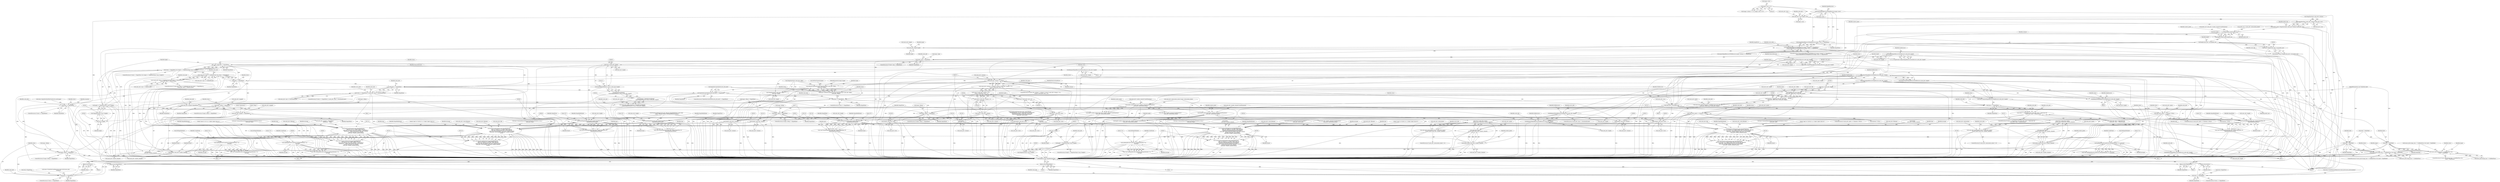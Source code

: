digraph "0_ImageMagick_aecd0ada163a4d6c769cec178955d5f3e9316f2f@pointer" {
"1000195" [label="(Call,AcquireMagickResource(HeightResource,image->rows))"];
"1000161" [label="(Call,image->rows == 0)"];
"1000194" [label="(Call,AcquireMagickResource(HeightResource,image->rows) == MagickFalse)"];
"1000186" [label="(Call,(AcquireMagickResource(WidthResource,image->columns) == MagickFalse) ||\n      (AcquireMagickResource(HeightResource,image->rows) == MagickFalse))"];
"1000397" [label="(Call,image->ping != MagickFalse)"];
"1000447" [label="(Call,status != MagickFalse)"];
"1000446" [label="(Call,(status != MagickFalse) && (length == (MagickSizeType) ((size_t) length)))"];
"1000467" [label="(Call,(cache_info->type == UndefinedCache) && (status != MagickFalse))"];
"1000466" [label="(Call,((cache_info->type == UndefinedCache) && (status != MagickFalse)) ||\n          (cache_info->type == MemoryCache))"];
"1000473" [label="(Call,status != MagickFalse)"];
"1000482" [label="(Call,cache_info->mapped=MagickFalse)"];
"1000611" [label="(Call,cache_info->mapped != MagickFalse)"];
"1000576" [label="(Call,image->debug != MagickFalse)"];
"1000658" [label="(Call,status == MagickFalse)"];
"1000657" [label="(Call,(status == MagickFalse) || (cache_info->type == DistributedCache))"];
"1000696" [label="(Call,status == MagickFalse)"];
"1000764" [label="(Call,image->debug != MagickFalse)"];
"1000772" [label="(Call,FormatMagickSize(cache_info->length,MagickFalse,\"B\",\n                    MagickPathExtent,format))"];
"1000770" [label="(Call,(void) FormatMagickSize(cache_info->length,MagickFalse,\"B\",\n                    MagickPathExtent,format))"];
"1000791" [label="(Call,FormatLocaleString(message,MagickPathExtent,\n                    \"open %s (%s[%d], %s, %.20gx%.20gx%.20g %s)\",\n                    cache_info->filename,cache_info->cache_filename,\n                    GetDistributeCacheFile((DistributeCacheInfo *)\n                    cache_info->server_info),type,(double) cache_info->columns,\n                    (double) cache_info->rows,(double)\n                    cache_info->number_channels,format))"];
"1000789" [label="(Call,(void) FormatLocaleString(message,MagickPathExtent,\n                    \"open %s (%s[%d], %s, %.20gx%.20gx%.20g %s)\",\n                    cache_info->filename,cache_info->cache_filename,\n                    GetDistributeCacheFile((DistributeCacheInfo *)\n                    cache_info->server_info),type,(double) cache_info->columns,\n                    (double) cache_info->rows,(double)\n                    cache_info->number_channels,format))"];
"1000826" [label="(Call,LogMagickEvent(CacheEvent,GetMagickModule(),\"%s\",\n                    message))"];
"1000824" [label="(Call,(void) LogMagickEvent(CacheEvent,GetMagickModule(),\"%s\",\n                    message))"];
"1000854" [label="(Return,return(MagickFalse);)"];
"1000878" [label="(Call,OpenPixelCacheOnDisk(cache_info,mode) == MagickFalse)"];
"1000901" [label="(Return,return(MagickFalse);)"];
"1000917" [label="(Call,status == MagickFalse)"];
"1000933" [label="(Return,return(MagickFalse);)"];
"1000973" [label="(Call,status == MagickFalse)"];
"1000972" [label="(Call,(status == MagickFalse) && (cache_info->type != MapCache) &&\n          (cache_info->type != MemoryCache))"];
"1001103" [label="(Call,image->debug != MagickFalse)"];
"1001168" [label="(Call,status == MagickFalse)"];
"1001176" [label="(Return,return(status);)"];
"1001208" [label="(Call,image->debug != MagickFalse)"];
"1001216" [label="(Call,FormatMagickSize(cache_info->length,MagickFalse,\"B\",\n        MagickPathExtent,format))"];
"1001214" [label="(Call,(void) FormatMagickSize(cache_info->length,MagickFalse,\"B\",\n        MagickPathExtent,format))"];
"1001235" [label="(Call,FormatLocaleString(message,MagickPathExtent,\n        \"open %s (%s[%d], %s, %.20gx%.20gx%.20g %s)\",cache_info->filename,\n        cache_info->cache_filename,cache_info->file,type,(double)\n        cache_info->columns,(double) cache_info->rows,(double)\n         cache_info->number_channels,format))"];
"1001233" [label="(Call,(void) FormatLocaleString(message,MagickPathExtent,\n        \"open %s (%s[%d], %s, %.20gx%.20gx%.20g %s)\",cache_info->filename,\n        cache_info->cache_filename,cache_info->file,type,(double)\n        cache_info->columns,(double) cache_info->rows,(double)\n         cache_info->number_channels,format))"];
"1001267" [label="(Call,LogMagickEvent(CacheEvent,GetMagickModule(),\"%s\",message))"];
"1001265" [label="(Call,(void) LogMagickEvent(CacheEvent,GetMagickModule(),\"%s\",message))"];
"1001273" [label="(Call,status == MagickFalse)"];
"1001281" [label="(Return,return(status);)"];
"1000267" [label="(Call,cache_info->rows=image->rows)"];
"1000319" [label="(Call,(MagickSizeType) cache_info->columns*cache_info->rows)"];
"1000317" [label="(Call,number_pixels=(MagickSizeType) cache_info->columns*cache_info->rows)"];
"1000349" [label="(Call,number_pixels*packet_size)"];
"1000347" [label="(Call,length=number_pixels*packet_size)"];
"1000356" [label="(Call,length/cache_info->rows/packet_size)"];
"1000354" [label="(Call,(size_t) (length/cache_info->rows/packet_size))"];
"1000352" [label="(Call,columns=(size_t) (length/cache_info->rows/packet_size))"];
"1000365" [label="(Call,cache_info->columns != columns)"];
"1000364" [label="(Call,(cache_info->columns != columns) || ((ssize_t) cache_info->columns < 0) ||\n      ((ssize_t) cache_info->rows < 0))"];
"1000372" [label="(Call,(ssize_t) cache_info->columns)"];
"1000371" [label="(Call,(ssize_t) cache_info->columns < 0)"];
"1000370" [label="(Call,((ssize_t) cache_info->columns < 0) ||\n      ((ssize_t) cache_info->rows < 0))"];
"1000619" [label="(Call,(double) cache_info->columns)"];
"1000603" [label="(Call,FormatLocaleString(message,MagickPathExtent,\n                    \"open %s (%s %s, %.20gx%.20gx%.20g %s)\",\n                    cache_info->filename,cache_info->mapped != MagickFalse ?\n                    \"Anonymous\" : \"Heap\",type,(double) cache_info->columns,\n                    (double) cache_info->rows,(double)\n                    cache_info->number_channels,format))"];
"1000601" [label="(Call,(void) FormatLocaleString(message,MagickPathExtent,\n                    \"open %s (%s %s, %.20gx%.20gx%.20g %s)\",\n                    cache_info->filename,cache_info->mapped != MagickFalse ?\n                    \"Anonymous\" : \"Heap\",type,(double) cache_info->columns,\n                    (double) cache_info->rows,(double)\n                    cache_info->number_channels,format))"];
"1000637" [label="(Call,LogMagickEvent(CacheEvent,GetMagickModule(),\"%s\",\n                    message))"];
"1000635" [label="(Call,(void) LogMagickEvent(CacheEvent,GetMagickModule(),\"%s\",\n                    message))"];
"1000808" [label="(Call,(double) cache_info->columns)"];
"1001144" [label="(Call,(double) cache_info->columns)"];
"1001130" [label="(Call,FormatLocaleString(message,MagickPathExtent,\n                    \"open %s (%s[%d], %s, %.20gx%.20gx%.20g %s)\",\n                    cache_info->filename,cache_info->cache_filename,\n                    cache_info->file,type,(double) cache_info->columns,(double)\n                    cache_info->rows,(double) cache_info->number_channels,\n                    format))"];
"1001128" [label="(Call,(void) FormatLocaleString(message,MagickPathExtent,\n                    \"open %s (%s[%d], %s, %.20gx%.20gx%.20g %s)\",\n                    cache_info->filename,cache_info->cache_filename,\n                    cache_info->file,type,(double) cache_info->columns,(double)\n                    cache_info->rows,(double) cache_info->number_channels,\n                    format))"];
"1001162" [label="(Call,LogMagickEvent(CacheEvent,GetMagickModule(),\"%s\",\n                     message))"];
"1001160" [label="(Call,(void) LogMagickEvent(CacheEvent,GetMagickModule(),\"%s\",\n                     message))"];
"1001249" [label="(Call,(double)\n        cache_info->columns)"];
"1000391" [label="(Call,cache_info->length=length)"];
"1000426" [label="(Call,AcquireMagickResource(AreaResource,cache_info->length))"];
"1000424" [label="(Call,status=AcquireMagickResource(AreaResource,cache_info->length))"];
"1000460" [label="(Call,AcquireMagickResource(MemoryResource,cache_info->length))"];
"1000458" [label="(Call,status=AcquireMagickResource(MemoryResource,cache_info->length))"];
"1000496" [label="(Call,(size_t) cache_info->length)"];
"1000494" [label="(Call,AcquireAlignedMemory(1,(size_t) cache_info->length))"];
"1000493" [label="(Call,MagickAssumeAligned(\n            AcquireAlignedMemory(1,(size_t) cache_info->length)))"];
"1000491" [label="(Call,(Quantum *) MagickAssumeAligned(\n            AcquireAlignedMemory(1,(size_t) cache_info->length)))"];
"1000487" [label="(Call,cache_info->pixels=(Quantum *) MagickAssumeAligned(\n            AcquireAlignedMemory(1,(size_t) cache_info->length)))"];
"1000502" [label="(Call,cache_info->pixels == (Quantum *) NULL)"];
"1000543" [label="(Call,(void *) (cache_info->pixels+\n                  number_pixels*cache_info->number_channels))"];
"1000539" [label="(Call,cache_info->metacontent=(void *) (cache_info->pixels+\n                  number_pixels*cache_info->number_channels))"];
"1000545" [label="(Call,cache_info->pixels+\n                  number_pixels*cache_info->number_channels)"];
"1000584" [label="(Call,FormatMagickSize(cache_info->length,MagickTrue,\"B\",\n                    MagickPathExtent,format))"];
"1000582" [label="(Call,(void) FormatMagickSize(cache_info->length,MagickTrue,\"B\",\n                    MagickPathExtent,format))"];
"1000644" [label="(Call,RelinquishMagickResource(MemoryResource,cache_info->length))"];
"1000651" [label="(Call,AcquireMagickResource(DiskResource,cache_info->length))"];
"1000649" [label="(Call,status=AcquireMagickResource(DiskResource,cache_info->length))"];
"1000674" [label="(Call,RelinquishMagickResource(DiskResource,cache_info->length))"];
"1000833" [label="(Call,RelinquishMagickResource(DiskResource,cache_info->length))"];
"1000884" [label="(Call,RelinquishMagickResource(DiskResource,cache_info->length))"];
"1000905" [label="(Call,SetPixelCacheExtent(image,(MagickSizeType) cache_info->offset+\n     cache_info->length))"];
"1000903" [label="(Call,status=SetPixelCacheExtent(image,(MagickSizeType) cache_info->offset+\n     cache_info->length))"];
"1000907" [label="(Call,(MagickSizeType) cache_info->offset+\n     cache_info->length)"];
"1000966" [label="(Call,AcquireMagickResource(MapResource,cache_info->length))"];
"1000964" [label="(Call,status=AcquireMagickResource(MapResource,cache_info->length))"];
"1001008" [label="(Call,(size_t) cache_info->length)"];
"1001000" [label="(Call,MapBlob(cache_info->file,mode,\n            cache_info->offset,(size_t) cache_info->length))"];
"1000998" [label="(Call,(Quantum *) MapBlob(cache_info->file,mode,\n            cache_info->offset,(size_t) cache_info->length))"];
"1000994" [label="(Call,cache_info->pixels=(Quantum *) MapBlob(cache_info->file,mode,\n            cache_info->offset,(size_t) cache_info->length))"];
"1001014" [label="(Call,cache_info->pixels == (Quantum *) NULL)"];
"1001070" [label="(Call,(void *) (cache_info->pixels+\n                  number_pixels*cache_info->number_channels))"];
"1001066" [label="(Call,cache_info->metacontent=(void *) (cache_info->pixels+\n                  number_pixels*cache_info->number_channels))"];
"1001072" [label="(Call,cache_info->pixels+\n                  number_pixels*cache_info->number_channels)"];
"1001088" [label="(Call,mode != ReadMode)"];
"1001082" [label="(Call,(source_info.storage_class != UndefinedClass) &&\n                  (mode != ReadMode))"];
"1001193" [label="(Call,mode != ReadMode)"];
"1001187" [label="(Call,(source_info.storage_class != UndefinedClass) && (mode != ReadMode))"];
"1001111" [label="(Call,FormatMagickSize(cache_info->length,MagickTrue,\"B\",\n                    MagickPathExtent,format))"];
"1001109" [label="(Call,(void) FormatMagickSize(cache_info->length,MagickTrue,\"B\",\n                    MagickPathExtent,format))"];
"1001178" [label="(Call,RelinquishMagickResource(MapResource,cache_info->length))"];
"1000358" [label="(Call,cache_info->rows/packet_size)"];
"1000379" [label="(Call,(ssize_t) cache_info->rows)"];
"1000378" [label="(Call,(ssize_t) cache_info->rows < 0)"];
"1000624" [label="(Call,(double) cache_info->rows)"];
"1000813" [label="(Call,(double) cache_info->rows)"];
"1001149" [label="(Call,(double)\n                    cache_info->rows)"];
"1001254" [label="(Call,(double) cache_info->rows)"];
"1000433" [label="(Call,number_pixels*(cache_info->number_channels*sizeof(Quantum)+\n    cache_info->metacontent_extent))"];
"1000431" [label="(Call,length=number_pixels*(cache_info->number_channels*sizeof(Quantum)+\n    cache_info->metacontent_extent))"];
"1000454" [label="(Call,(size_t) length)"];
"1000450" [label="(Call,length == (MagickSizeType) ((size_t) length))"];
"1000452" [label="(Call,(MagickSizeType) ((size_t) length))"];
"1000549" [label="(Call,number_pixels*cache_info->number_channels)"];
"1000629" [label="(Call,(double)\n                    cache_info->number_channels)"];
"1000937" [label="(Call,number_pixels*(cache_info->number_channels*sizeof(Quantum)+\n    cache_info->metacontent_extent))"];
"1000935" [label="(Call,length=number_pixels*(cache_info->number_channels*sizeof(Quantum)+\n    cache_info->metacontent_extent))"];
"1000954" [label="(Call,(size_t) length)"];
"1000950" [label="(Call,length != (MagickSizeType) ((size_t) length))"];
"1000952" [label="(Call,(MagickSizeType) ((size_t) length))"];
"1001076" [label="(Call,number_pixels*cache_info->number_channels)"];
"1001154" [label="(Call,(double) cache_info->number_channels)"];
"1000919" [label="(Identifier,MagickFalse)"];
"1000445" [label="(ControlStructure,if ((status != MagickFalse) && (length == (MagickSizeType) ((size_t) length))))"];
"1000646" [label="(Call,cache_info->length)"];
"1000610" [label="(Call,cache_info->mapped != MagickFalse ?\n                    \"Anonymous\" : \"Heap\")"];
"1001144" [label="(Call,(double) cache_info->columns)"];
"1001197" [label="(Call,status=ClonePixelCacheRepository(cache_info,&source_info,exception))"];
"1001130" [label="(Call,FormatLocaleString(message,MagickPathExtent,\n                    \"open %s (%s[%d], %s, %.20gx%.20gx%.20g %s)\",\n                    cache_info->filename,cache_info->cache_filename,\n                    cache_info->file,type,(double) cache_info->columns,(double)\n                    cache_info->rows,(double) cache_info->number_channels,\n                    format))"];
"1000487" [label="(Call,cache_info->pixels=(Quantum *) MagickAssumeAligned(\n            AcquireAlignedMemory(1,(size_t) cache_info->length)))"];
"1001120" [label="(Identifier,type)"];
"1000219" [label="(Call,FormatLocaleString(cache_info->filename,MagickPathExtent,\"%s[%.20g]\",\n    image->filename,(double) GetImageIndexInList(image)))"];
"1000271" [label="(Call,image->rows)"];
"1001208" [label="(Call,image->debug != MagickFalse)"];
"1000460" [label="(Call,AcquireMagickResource(MemoryResource,cache_info->length))"];
"1000511" [label="(Identifier,cache_info)"];
"1000724" [label="(Call,FormatLocaleString(cache_info->cache_filename,\n                MagickPathExtent,\"%s:%d\",GetDistributeCacheHostname(\n                (DistributeCacheInfo *) cache_info->server_info),\n                GetDistributeCachePort((DistributeCacheInfo *)\n                cache_info->server_info)))"];
"1000905" [label="(Call,SetPixelCacheExtent(image,(MagickSizeType) cache_info->offset+\n     cache_info->length))"];
"1000470" [label="(Identifier,cache_info)"];
"1001078" [label="(Call,cache_info->number_channels)"];
"1000780" [label="(Call,type=CommandOptionToMnemonic(MagickCacheOptions,(ssize_t)\n                    cache_info->type))"];
"1000533" [label="(ControlStructure,if (cache_info->metacontent_extent != 0))"];
"1000818" [label="(Call,(double)\n                    cache_info->number_channels)"];
"1000793" [label="(Identifier,MagickPathExtent)"];
"1000484" [label="(Identifier,cache_info)"];
"1000431" [label="(Call,length=number_pixels*(cache_info->number_channels*sizeof(Quantum)+\n    cache_info->metacontent_extent))"];
"1000328" [label="(Call,packet_size=cache_info->number_channels*sizeof(Quantum))"];
"1000379" [label="(Call,(ssize_t) cache_info->rows)"];
"1001133" [label="(Literal,\"open %s (%s[%d], %s, %.20gx%.20gx%.20g %s)\")"];
"1001024" [label="(Identifier,cache_info)"];
"1001268" [label="(Identifier,CacheEvent)"];
"1001259" [label="(Call,(double)\n         cache_info->number_channels)"];
"1000325" [label="(Call,cache_info->rows)"];
"1001131" [label="(Identifier,message)"];
"1000287" [label="(Call,GetPixelChannels(image))"];
"1000923" [label="(Identifier,cache_info)"];
"1000971" [label="(ControlStructure,if ((status == MagickFalse) && (cache_info->type != MapCache) &&\n          (cache_info->type != MemoryCache)))"];
"1000649" [label="(Call,status=AcquireMagickResource(DiskResource,cache_info->length))"];
"1000401" [label="(Identifier,MagickFalse)"];
"1001081" [label="(ControlStructure,if ((source_info.storage_class != UndefinedClass) &&\n                  (mode != ReadMode)))"];
"1001179" [label="(Identifier,MapResource)"];
"1000446" [label="(Call,(status != MagickFalse) && (length == (MagickSizeType) ((size_t) length)))"];
"1000371" [label="(Call,(ssize_t) cache_info->columns < 0)"];
"1000483" [label="(Call,cache_info->mapped)"];
"1000458" [label="(Call,status=AcquireMagickResource(MemoryResource,cache_info->length))"];
"1000769" [label="(Block,)"];
"1001248" [label="(Identifier,type)"];
"1001151" [label="(Call,cache_info->rows)"];
"1000432" [label="(Identifier,length)"];
"1000200" [label="(Identifier,MagickFalse)"];
"1000488" [label="(Call,cache_info->pixels)"];
"1000452" [label="(Call,(MagickSizeType) ((size_t) length))"];
"1001186" [label="(ControlStructure,if ((source_info.storage_class != UndefinedClass) && (mode != ReadMode)))"];
"1000917" [label="(Call,status == MagickFalse)"];
"1001018" [label="(Call,(Quantum *) NULL)"];
"1001236" [label="(Identifier,message)"];
"1000994" [label="(Call,cache_info->pixels=(Quantum *) MapBlob(cache_info->file,mode,\n            cache_info->offset,(size_t) cache_info->length))"];
"1000644" [label="(Call,RelinquishMagickResource(MemoryResource,cache_info->length))"];
"1000789" [label="(Call,(void) FormatLocaleString(message,MagickPathExtent,\n                    \"open %s (%s[%d], %s, %.20gx%.20gx%.20g %s)\",\n                    cache_info->filename,cache_info->cache_filename,\n                    GetDistributeCacheFile((DistributeCacheInfo *)\n                    cache_info->server_info),type,(double) cache_info->columns,\n                    (double) cache_info->rows,(double)\n                    cache_info->number_channels,format))"];
"1000658" [label="(Call,status == MagickFalse)"];
"1000482" [label="(Call,cache_info->mapped=MagickFalse)"];
"1000901" [label="(Return,return(MagickFalse);)"];
"1000973" [label="(Call,status == MagickFalse)"];
"1000491" [label="(Call,(Quantum *) MagickAssumeAligned(\n            AcquireAlignedMemory(1,(size_t) cache_info->length)))"];
"1000938" [label="(Identifier,number_pixels)"];
"1000629" [label="(Call,(double)\n                    cache_info->number_channels)"];
"1000545" [label="(Call,cache_info->pixels+\n                  number_pixels*cache_info->number_channels)"];
"1001167" [label="(ControlStructure,if (status == MagickFalse))"];
"1000359" [label="(Call,cache_info->rows)"];
"1001233" [label="(Call,(void) FormatLocaleString(message,MagickPathExtent,\n        \"open %s (%s[%d], %s, %.20gx%.20gx%.20g %s)\",cache_info->filename,\n        cache_info->cache_filename,cache_info->file,type,(double)\n        cache_info->columns,(double) cache_info->rows,(double)\n         cache_info->number_channels,format))"];
"1001278" [label="(Identifier,cache_info)"];
"1001251" [label="(Call,cache_info->columns)"];
"1000656" [label="(ControlStructure,if ((status == MagickFalse) || (cache_info->type == DistributedCache)))"];
"1001220" [label="(Identifier,MagickFalse)"];
"1000815" [label="(Call,cache_info->rows)"];
"1000317" [label="(Call,number_pixels=(MagickSizeType) cache_info->columns*cache_info->rows)"];
"1001198" [label="(Identifier,status)"];
"1000680" [label="(Identifier,server_info)"];
"1000519" [label="(Identifier,status)"];
"1000364" [label="(Call,(cache_info->columns != columns) || ((ssize_t) cache_info->columns < 0) ||\n      ((ssize_t) cache_info->rows < 0))"];
"1000913" [label="(Call,cache_info->length)"];
"1000798" [label="(Call,cache_info->cache_filename)"];
"1000504" [label="(Identifier,cache_info)"];
"1001269" [label="(Call,GetMagickModule())"];
"1000616" [label="(Literal,\"Anonymous\")"];
"1000824" [label="(Call,(void) LogMagickEvent(CacheEvent,GetMagickModule(),\"%s\",\n                    message))"];
"1000935" [label="(Call,length=number_pixels*(cache_info->number_channels*sizeof(Quantum)+\n    cache_info->metacontent_extent))"];
"1001088" [label="(Call,mode != ReadMode)"];
"1000951" [label="(Identifier,length)"];
"1000638" [label="(Identifier,CacheEvent)"];
"1000187" [label="(Call,AcquireMagickResource(WidthResource,image->columns) == MagickFalse)"];
"1000676" [label="(Call,cache_info->length)"];
"1000979" [label="(Identifier,cache_info)"];
"1001213" [label="(Block,)"];
"1001273" [label="(Call,status == MagickFalse)"];
"1000640" [label="(Literal,\"%s\")"];
"1000668" [label="(ControlStructure,if (cache_info->type == DistributedCache))"];
"1000606" [label="(Literal,\"open %s (%s %s, %.20gx%.20gx%.20g %s)\")"];
"1001149" [label="(Call,(double)\n                    cache_info->rows)"];
"1000641" [label="(Identifier,message)"];
"1000714" [label="(Identifier,cache_info)"];
"1000467" [label="(Call,(cache_info->type == UndefinedCache) && (status != MagickFalse))"];
"1001212" [label="(Identifier,MagickFalse)"];
"1001112" [label="(Call,cache_info->length)"];
"1000381" [label="(Call,cache_info->rows)"];
"1000877" [label="(ControlStructure,if (OpenPixelCacheOnDisk(cache_info,mode) == MagickFalse))"];
"1001137" [label="(Call,cache_info->cache_filename)"];
"1000695" [label="(ControlStructure,if (status == MagickFalse))"];
"1000468" [label="(Call,cache_info->type == UndefinedCache)"];
"1000855" [label="(Identifier,MagickFalse)"];
"1001214" [label="(Call,(void) FormatMagickSize(cache_info->length,MagickFalse,\"B\",\n        MagickPathExtent,format))"];
"1001177" [label="(Identifier,status)"];
"1000635" [label="(Call,(void) LogMagickEvent(CacheEvent,GetMagickModule(),\"%s\",\n                    message))"];
"1000592" [label="(Call,type=CommandOptionToMnemonic(MagickCacheOptions,(ssize_t)\n                    cache_info->type))"];
"1000904" [label="(Identifier,status)"];
"1000976" [label="(Call,(cache_info->type != MapCache) &&\n          (cache_info->type != MemoryCache))"];
"1000801" [label="(Call,GetDistributeCacheFile((DistributeCacheInfo *)\n                    cache_info->server_info))"];
"1001102" [label="(ControlStructure,if (image->debug != MagickFalse))"];
"1000395" [label="(Identifier,length)"];
"1000456" [label="(Identifier,length)"];
"1001245" [label="(Call,cache_info->file)"];
"1001013" [label="(ControlStructure,if (cache_info->pixels == (Quantum *) NULL))"];
"1001037" [label="(Identifier,status)"];
"1001237" [label="(Identifier,MagickPathExtent)"];
"1000834" [label="(Identifier,DiskResource)"];
"1000503" [label="(Call,cache_info->pixels)"];
"1000319" [label="(Call,(MagickSizeType) cache_info->columns*cache_info->rows)"];
"1000495" [label="(Literal,1)"];
"1000603" [label="(Call,FormatLocaleString(message,MagickPathExtent,\n                    \"open %s (%s %s, %.20gx%.20gx%.20g %s)\",\n                    cache_info->filename,cache_info->mapped != MagickFalse ?\n                    \"Anonymous\" : \"Heap\",type,(double) cache_info->columns,\n                    (double) cache_info->rows,(double)\n                    cache_info->number_channels,format))"];
"1001105" [label="(Identifier,image)"];
"1001265" [label="(Call,(void) LogMagickEvent(CacheEvent,GetMagickModule(),\"%s\",message))"];
"1000653" [label="(Call,cache_info->length)"];
"1000967" [label="(Identifier,MapResource)"];
"1001242" [label="(Call,cache_info->cache_filename)"];
"1001118" [label="(Identifier,format)"];
"1001060" [label="(ControlStructure,if (cache_info->metacontent_extent != 0))"];
"1000161" [label="(Call,image->rows == 0)"];
"1000626" [label="(Call,cache_info->rows)"];
"1000575" [label="(ControlStructure,if (image->debug != MagickFalse))"];
"1000918" [label="(Identifier,status)"];
"1000631" [label="(Call,cache_info->number_channels)"];
"1000489" [label="(Identifier,cache_info)"];
"1000433" [label="(Call,number_pixels*(cache_info->number_channels*sizeof(Quantum)+\n    cache_info->metacontent_extent))"];
"1000428" [label="(Call,cache_info->length)"];
"1000365" [label="(Call,cache_info->columns != columns)"];
"1001134" [label="(Call,cache_info->filename)"];
"1000558" [label="(Identifier,source_info)"];
"1000405" [label="(Identifier,cache_info)"];
"1000854" [label="(Return,return(MagickFalse);)"];
"1000351" [label="(Identifier,packet_size)"];
"1000835" [label="(Call,cache_info->length)"];
"1000425" [label="(Identifier,status)"];
"1001193" [label="(Call,mode != ReadMode)"];
"1001163" [label="(Identifier,CacheEvent)"];
"1000448" [label="(Identifier,status)"];
"1001209" [label="(Call,image->debug)"];
"1000155" [label="(Call,(image->columns == 0) || (image->rows == 0))"];
"1001117" [label="(Identifier,MagickPathExtent)"];
"1001194" [label="(Identifier,mode)"];
"1000305" [label="(Call,cache_info->metacontent_extent=image->metacontent_extent)"];
"1000949" [label="(ControlStructure,if (length != (MagickSizeType) ((size_t) length)))"];
"1001217" [label="(Call,cache_info->length)"];
"1000902" [label="(Identifier,MagickFalse)"];
"1001210" [label="(Identifier,image)"];
"1000939" [label="(Call,cache_info->number_channels*sizeof(Quantum)+\n    cache_info->metacontent_extent)"];
"1001183" [label="(Call,status=MagickTrue)"];
"1001270" [label="(Literal,\"%s\")"];
"1001178" [label="(Call,RelinquishMagickResource(MapResource,cache_info->length))"];
"1001249" [label="(Call,(double)\n        cache_info->columns)"];
"1001015" [label="(Call,cache_info->pixels)"];
"1000329" [label="(Identifier,packet_size)"];
"1000993" [label="(Block,)"];
"1000268" [label="(Call,cache_info->rows)"];
"1000276" [label="(Identifier,cache_info)"];
"1000105" [label="(MethodParameterIn,Image *image)"];
"1000663" [label="(Identifier,cache_info)"];
"1000208" [label="(Identifier,source_info)"];
"1000886" [label="(Call,cache_info->length)"];
"1000342" [label="(Call,packet_size+=cache_info->metacontent_extent)"];
"1001235" [label="(Call,FormatLocaleString(message,MagickPathExtent,\n        \"open %s (%s[%d], %s, %.20gx%.20gx%.20g %s)\",cache_info->filename,\n        cache_info->cache_filename,cache_info->file,type,(double)\n        cache_info->columns,(double) cache_info->rows,(double)\n         cache_info->number_channels,format))"];
"1000197" [label="(Call,image->rows)"];
"1000972" [label="(Call,(status == MagickFalse) && (cache_info->type != MapCache) &&\n          (cache_info->type != MemoryCache))"];
"1000903" [label="(Call,status=SetPixelCacheExtent(image,(MagickSizeType) cache_info->offset+\n     cache_info->length))"];
"1001216" [label="(Call,FormatMagickSize(cache_info->length,MagickFalse,\"B\",\n        MagickPathExtent,format))"];
"1000424" [label="(Call,status=AcquireMagickResource(AreaResource,cache_info->length))"];
"1000660" [label="(Identifier,MagickFalse)"];
"1000502" [label="(Call,cache_info->pixels == (Quantum *) NULL)"];
"1001223" [label="(Identifier,format)"];
"1001169" [label="(Identifier,status)"];
"1001093" [label="(Identifier,status)"];
"1000353" [label="(Identifier,columns)"];
"1000764" [label="(Call,image->debug != MagickFalse)"];
"1000506" [label="(Call,(Quantum *) NULL)"];
"1000377" [label="(Literal,0)"];
"1001000" [label="(Call,MapBlob(cache_info->file,mode,\n            cache_info->offset,(size_t) cache_info->length))"];
"1000350" [label="(Identifier,number_pixels)"];
"1001082" [label="(Call,(source_info.storage_class != UndefinedClass) &&\n                  (mode != ReadMode))"];
"1000645" [label="(Identifier,MemoryResource)"];
"1000399" [label="(Identifier,image)"];
"1000434" [label="(Identifier,number_pixels)"];
"1000550" [label="(Identifier,number_pixels)"];
"1000357" [label="(Identifier,length)"];
"1001109" [label="(Call,(void) FormatMagickSize(cache_info->length,MagickTrue,\"B\",\n                    MagickPathExtent,format))"];
"1001188" [label="(Call,source_info.storage_class != UndefinedClass)"];
"1000185" [label="(ControlStructure,if ((AcquireMagickResource(WidthResource,image->columns) == MagickFalse) ||\n      (AcquireMagickResource(HeightResource,image->rows) == MagickFalse)))"];
"1000615" [label="(Identifier,MagickFalse)"];
"1000486" [label="(Identifier,MagickFalse)"];
"1000349" [label="(Call,number_pixels*packet_size)"];
"1000462" [label="(Call,cache_info->length)"];
"1001256" [label="(Call,cache_info->rows)"];
"1000362" [label="(Identifier,packet_size)"];
"1000186" [label="(Call,(AcquireMagickResource(WidthResource,image->columns) == MagickFalse) ||\n      (AcquireMagickResource(HeightResource,image->rows) == MagickFalse))"];
"1000827" [label="(Identifier,CacheEvent)"];
"1000965" [label="(Identifier,status)"];
"1000386" [label="(Identifier,ResourceLimitError)"];
"1001267" [label="(Call,LogMagickEvent(CacheEvent,GetMagickModule(),\"%s\",message))"];
"1000661" [label="(Call,cache_info->type == DistributedCache)"];
"1000696" [label="(Call,status == MagickFalse)"];
"1000498" [label="(Call,cache_info->length)"];
"1001073" [label="(Call,cache_info->pixels)"];
"1000591" [label="(Identifier,format)"];
"1001274" [label="(Identifier,status)"];
"1000952" [label="(Call,(MagickSizeType) ((size_t) length))"];
"1000162" [label="(Call,image->rows)"];
"1000690" [label="(Call,status=OpenDistributePixelCache(server_info,image))"];
"1000950" [label="(Call,length != (MagickSizeType) ((size_t) length))"];
"1000426" [label="(Call,AcquireMagickResource(AreaResource,cache_info->length))"];
"1000195" [label="(Call,AcquireMagickResource(HeightResource,image->rows))"];
"1000634" [label="(Identifier,format)"];
"1001195" [label="(Identifier,ReadMode)"];
"1000585" [label="(Call,cache_info->length)"];
"1000447" [label="(Call,status != MagickFalse)"];
"1001140" [label="(Call,cache_info->file)"];
"1000791" [label="(Call,FormatLocaleString(message,MagickPathExtent,\n                    \"open %s (%s[%d], %s, %.20gx%.20gx%.20g %s)\",\n                    cache_info->filename,cache_info->cache_filename,\n                    GetDistributeCacheFile((DistributeCacheInfo *)\n                    cache_info->server_info),type,(double) cache_info->columns,\n                    (double) cache_info->rows,(double)\n                    cache_info->number_channels,format))"];
"1001275" [label="(Identifier,MagickFalse)"];
"1001224" [label="(Call,type=CommandOptionToMnemonic(MagickCacheOptions,(ssize_t)\n        cache_info->type))"];
"1000593" [label="(Identifier,type)"];
"1001166" [label="(Identifier,message)"];
"1000496" [label="(Call,(size_t) cache_info->length)"];
"1000546" [label="(Call,cache_info->pixels)"];
"1000833" [label="(Call,RelinquishMagickResource(DiskResource,cache_info->length))"];
"1000457" [label="(Block,)"];
"1000964" [label="(Call,status=AcquireMagickResource(MapResource,cache_info->length))"];
"1001076" [label="(Call,number_pixels*cache_info->number_channels)"];
"1000588" [label="(Identifier,MagickTrue)"];
"1000451" [label="(Identifier,length)"];
"1000959" [label="(Identifier,cache_info)"];
"1000619" [label="(Call,(double) cache_info->columns)"];
"1000378" [label="(Call,(ssize_t) cache_info->rows < 0)"];
"1000624" [label="(Call,(double) cache_info->rows)"];
"1001281" [label="(Return,return(status);)"];
"1000436" [label="(Call,cache_info->number_channels*sizeof(Quantum))"];
"1001108" [label="(Block,)"];
"1000891" [label="(Identifier,cache_info)"];
"1000763" [label="(ControlStructure,if (image->debug != MagickFalse))"];
"1000936" [label="(Identifier,length)"];
"1000813" [label="(Call,(double) cache_info->rows)"];
"1000998" [label="(Call,(Quantum *) MapBlob(cache_info->file,mode,\n            cache_info->offset,(size_t) cache_info->length))"];
"1000540" [label="(Call,cache_info->metacontent)"];
"1000810" [label="(Call,cache_info->columns)"];
"1000372" [label="(Call,(ssize_t) cache_info->columns)"];
"1000781" [label="(Identifier,type)"];
"1001115" [label="(Identifier,MagickTrue)"];
"1000934" [label="(Identifier,MagickFalse)"];
"1001004" [label="(Identifier,mode)"];
"1001067" [label="(Call,cache_info->metacontent)"];
"1000995" [label="(Call,cache_info->pixels)"];
"1000354" [label="(Call,(size_t) (length/cache_info->rows/packet_size))"];
"1001254" [label="(Call,(double) cache_info->rows)"];
"1000792" [label="(Identifier,message)"];
"1000795" [label="(Call,cache_info->filename)"];
"1000621" [label="(Call,cache_info->columns)"];
"1000611" [label="(Call,cache_info->mapped != MagickFalse)"];
"1000975" [label="(Identifier,MagickFalse)"];
"1000539" [label="(Call,cache_info->metacontent=(void *) (cache_info->pixels+\n                  number_pixels*cache_info->number_channels))"];
"1000549" [label="(Call,number_pixels*cache_info->number_channels)"];
"1001238" [label="(Literal,\"open %s (%s[%d], %s, %.20gx%.20gx%.20g %s)\")"];
"1000106" [label="(MethodParameterIn,const MapMode mode)"];
"1000347" [label="(Call,length=number_pixels*packet_size)"];
"1001077" [label="(Identifier,number_pixels)"];
"1001176" [label="(Return,return(status);)"];
"1001111" [label="(Call,FormatMagickSize(cache_info->length,MagickTrue,\"B\",\n                    MagickPathExtent,format))"];
"1000358" [label="(Call,cache_info->rows/packet_size)"];
"1000908" [label="(Call,(MagickSizeType) cache_info->offset)"];
"1000768" [label="(Identifier,MagickFalse)"];
"1000657" [label="(Call,(status == MagickFalse) || (cache_info->type == DistributedCache))"];
"1000601" [label="(Call,(void) FormatLocaleString(message,MagickPathExtent,\n                    \"open %s (%s %s, %.20gx%.20gx%.20g %s)\",\n                    cache_info->filename,cache_info->mapped != MagickFalse ?\n                    \"Anonymous\" : \"Heap\",type,(double) cache_info->columns,\n                    (double) cache_info->rows,(double)\n                    cache_info->number_channels,format))"];
"1000916" [label="(ControlStructure,if (status == MagickFalse))"];
"1000697" [label="(Identifier,status)"];
"1001119" [label="(Call,type=CommandOptionToMnemonic(MagickCacheOptions,(ssize_t)\n                    cache_info->type))"];
"1000582" [label="(Call,(void) FormatMagickSize(cache_info->length,MagickTrue,\"B\",\n                    MagickPathExtent,format))"];
"1000392" [label="(Call,cache_info->length)"];
"1001164" [label="(Call,GetMagickModule())"];
"1000481" [label="(Block,)"];
"1000674" [label="(Call,RelinquishMagickResource(DiskResource,cache_info->length))"];
"1000989" [label="(Identifier,cache_info)"];
"1000374" [label="(Call,cache_info->columns)"];
"1000577" [label="(Call,image->debug)"];
"1000576" [label="(Call,image->debug != MagickFalse)"];
"1000968" [label="(Call,cache_info->length)"];
"1000701" [label="(Identifier,exception)"];
"1000698" [label="(Identifier,MagickFalse)"];
"1001156" [label="(Call,cache_info->number_channels)"];
"1000884" [label="(Call,RelinquishMagickResource(DiskResource,cache_info->length))"];
"1001005" [label="(Call,cache_info->offset)"];
"1001001" [label="(Call,cache_info->file)"];
"1000879" [label="(Call,OpenPixelCacheOnDisk(cache_info,mode))"];
"1000501" [label="(ControlStructure,if (cache_info->pixels == (Quantum *) NULL))"];
"1001116" [label="(Literal,\"B\")"];
"1001154" [label="(Call,(double) cache_info->number_channels)"];
"1000878" [label="(Call,OpenPixelCacheOnDisk(cache_info,mode) == MagickFalse)"];
"1000397" [label="(Call,image->ping != MagickFalse)"];
"1000580" [label="(Identifier,MagickFalse)"];
"1001016" [label="(Identifier,cache_info)"];
"1000493" [label="(Call,MagickAssumeAligned(\n            AcquireAlignedMemory(1,(size_t) cache_info->length)))"];
"1000808" [label="(Call,(double) cache_info->columns)"];
"1001143" [label="(Identifier,type)"];
"1001107" [label="(Identifier,MagickFalse)"];
"1001010" [label="(Call,cache_info->length)"];
"1000651" [label="(Call,AcquireMagickResource(DiskResource,cache_info->length))"];
"1000459" [label="(Identifier,status)"];
"1000363" [label="(ControlStructure,if ((cache_info->columns != columns) || ((ssize_t) cache_info->columns < 0) ||\n      ((ssize_t) cache_info->rows < 0)))"];
"1000770" [label="(Call,(void) FormatMagickSize(cache_info->length,MagickFalse,\"B\",\n                    MagickPathExtent,format))"];
"1000435" [label="(Call,cache_info->number_channels*sizeof(Quantum)+\n    cache_info->metacontent_extent)"];
"1000773" [label="(Call,cache_info->length)"];
"1000366" [label="(Call,cache_info->columns)"];
"1001159" [label="(Identifier,format)"];
"1000618" [label="(Identifier,type)"];
"1000652" [label="(Identifier,DiskResource)"];
"1000671" [label="(Identifier,cache_info)"];
"1001072" [label="(Call,cache_info->pixels+\n                  number_pixels*cache_info->number_channels)"];
"1000494" [label="(Call,AcquireAlignedMemory(1,(size_t) cache_info->length))"];
"1000920" [label="(Block,)"];
"1000461" [label="(Identifier,MemoryResource)"];
"1001085" [label="(Identifier,source_info)"];
"1000454" [label="(Call,(size_t) length)"];
"1000956" [label="(Identifier,length)"];
"1000639" [label="(Call,GetMagickModule())"];
"1001035" [label="(Block,)"];
"1000356" [label="(Call,length/cache_info->rows/packet_size)"];
"1000906" [label="(Identifier,image)"];
"1000675" [label="(Identifier,DiskResource)"];
"1000581" [label="(Block,)"];
"1000352" [label="(Call,columns=(size_t) (length/cache_info->rows/packet_size))"];
"1001014" [label="(Call,cache_info->pixels == (Quantum *) NULL)"];
"1000772" [label="(Call,FormatMagickSize(cache_info->length,MagickFalse,\"B\",\n                    MagickPathExtent,format))"];
"1001239" [label="(Call,cache_info->filename)"];
"1000637" [label="(Call,LogMagickEvent(CacheEvent,GetMagickModule(),\"%s\",\n                    message))"];
"1000617" [label="(Literal,\"Heap\")"];
"1000473" [label="(Call,status != MagickFalse)"];
"1001170" [label="(Identifier,MagickFalse)"];
"1000367" [label="(Identifier,cache_info)"];
"1001103" [label="(Call,image->debug != MagickFalse)"];
"1001221" [label="(Literal,\"B\")"];
"1000398" [label="(Call,image->ping)"];
"1001160" [label="(Call,(void) LogMagickEvent(CacheEvent,GetMagickModule(),\"%s\",\n                     message))"];
"1001036" [label="(Call,status=MagickTrue)"];
"1000940" [label="(Call,cache_info->number_channels*sizeof(Quantum))"];
"1000883" [label="(Block,)"];
"1000650" [label="(Identifier,status)"];
"1001168" [label="(Call,status == MagickFalse)"];
"1001090" [label="(Identifier,ReadMode)"];
"1001008" [label="(Call,(size_t) cache_info->length)"];
"1001092" [label="(Call,status=ClonePixelCacheRepository(cache_info,&source_info,\n                    exception))"];
"1000765" [label="(Call,image->debug)"];
"1000966" [label="(Call,AcquireMagickResource(MapResource,cache_info->length))"];
"1001066" [label="(Call,cache_info->metacontent=(void *) (cache_info->pixels+\n                  number_pixels*cache_info->number_channels))"];
"1000863" [label="(Call,mode != ReadMode)"];
"1000933" [label="(Return,return(MagickFalse);)"];
"1000807" [label="(Identifier,type)"];
"1001089" [label="(Identifier,mode)"];
"1000778" [label="(Identifier,MagickPathExtent)"];
"1000830" [label="(Identifier,message)"];
"1000607" [label="(Call,cache_info->filename)"];
"1000318" [label="(Identifier,number_pixels)"];
"1000794" [label="(Literal,\"open %s (%s[%d], %s, %.20gx%.20gx%.20g %s)\")"];
"1001187" [label="(Call,(source_info.storage_class != UndefinedClass) && (mode != ReadMode))"];
"1000348" [label="(Identifier,length)"];
"1000779" [label="(Identifier,format)"];
"1000370" [label="(Call,((ssize_t) cache_info->columns < 0) ||\n      ((ssize_t) cache_info->rows < 0))"];
"1001165" [label="(Literal,\"%s\")"];
"1000427" [label="(Identifier,AreaResource)"];
"1000475" [label="(Identifier,MagickFalse)"];
"1001222" [label="(Identifier,MagickPathExtent)"];
"1001184" [label="(Identifier,status)"];
"1000666" [label="(Block,)"];
"1001104" [label="(Call,image->debug)"];
"1000840" [label="(Identifier,cache_info)"];
"1000604" [label="(Identifier,message)"];
"1000963" [label="(Block,)"];
"1001146" [label="(Call,cache_info->columns)"];
"1000474" [label="(Identifier,status)"];
"1001083" [label="(Call,source_info.storage_class != UndefinedClass)"];
"1000465" [label="(ControlStructure,if (((cache_info->type == UndefinedCache) && (status != MagickFalse)) ||\n          (cache_info->type == MemoryCache)))"];
"1000449" [label="(Identifier,MagickFalse)"];
"1000829" [label="(Literal,\"%s\")"];
"1000108" [label="(Block,)"];
"1000777" [label="(Literal,\"B\")"];
"1000393" [label="(Identifier,cache_info)"];
"1000320" [label="(Call,(MagickSizeType) cache_info->columns)"];
"1000860" [label="(Identifier,source_info)"];
"1000776" [label="(Identifier,MagickFalse)"];
"1000826" [label="(Call,LogMagickEvent(CacheEvent,GetMagickModule(),\"%s\",\n                    message))"];
"1000885" [label="(Identifier,DiskResource)"];
"1000996" [label="(Identifier,cache_info)"];
"1001264" [label="(Identifier,format)"];
"1000937" [label="(Call,number_pixels*(cache_info->number_channels*sizeof(Quantum)+\n    cache_info->metacontent_extent))"];
"1000476" [label="(Call,cache_info->type == MemoryCache)"];
"1001128" [label="(Call,(void) FormatLocaleString(message,MagickPathExtent,\n                    \"open %s (%s[%d], %s, %.20gx%.20gx%.20g %s)\",\n                    cache_info->filename,cache_info->cache_filename,\n                    cache_info->file,type,(double) cache_info->columns,(double)\n                    cache_info->rows,(double) cache_info->number_channels,\n                    format))"];
"1001207" [label="(ControlStructure,if (image->debug != MagickFalse))"];
"1000974" [label="(Identifier,status)"];
"1001283" [label="(MethodReturn,static MagickBooleanType)"];
"1000543" [label="(Call,(void *) (cache_info->pixels+\n                  number_pixels*cache_info->number_channels))"];
"1001271" [label="(Identifier,message)"];
"1000384" [label="(Literal,0)"];
"1000612" [label="(Call,cache_info->mapped)"];
"1000369" [label="(Identifier,columns)"];
"1001180" [label="(Call,cache_info->length)"];
"1000196" [label="(Identifier,HeightResource)"];
"1000828" [label="(Call,GetMagickModule())"];
"1000267" [label="(Call,cache_info->rows=image->rows)"];
"1000857" [label="(Call,(source_info.storage_class != UndefinedClass) && (mode != ReadMode))"];
"1000643" [label="(Identifier,status)"];
"1000584" [label="(Call,FormatMagickSize(cache_info->length,MagickTrue,\"B\",\n                    MagickPathExtent,format))"];
"1000194" [label="(Call,AcquireMagickResource(HeightResource,image->rows) == MagickFalse)"];
"1001132" [label="(Identifier,MagickPathExtent)"];
"1000478" [label="(Identifier,cache_info)"];
"1001272" [label="(ControlStructure,if (status == MagickFalse))"];
"1000140" [label="(Call,image->debug != MagickFalse)"];
"1000165" [label="(Literal,0)"];
"1000466" [label="(Call,((cache_info->type == UndefinedCache) && (status != MagickFalse)) ||\n          (cache_info->type == MemoryCache))"];
"1000589" [label="(Literal,\"B\")"];
"1001282" [label="(Identifier,status)"];
"1000391" [label="(Call,cache_info->length=length)"];
"1000954" [label="(Call,(size_t) length)"];
"1000396" [label="(ControlStructure,if (image->ping != MagickFalse))"];
"1000907" [label="(Call,(MagickSizeType) cache_info->offset+\n     cache_info->length)"];
"1001173" [label="(Identifier,cache_info)"];
"1001162" [label="(Call,LogMagickEvent(CacheEvent,GetMagickModule(),\"%s\",\n                     message))"];
"1000659" [label="(Identifier,status)"];
"1000882" [label="(Identifier,MagickFalse)"];
"1000202" [label="(Identifier,ImageError)"];
"1000551" [label="(Call,cache_info->number_channels)"];
"1000823" [label="(Identifier,format)"];
"1000450" [label="(Call,length == (MagickSizeType) ((size_t) length))"];
"1001225" [label="(Identifier,type)"];
"1000832" [label="(Identifier,MagickTrue)"];
"1001070" [label="(Call,(void *) (cache_info->pixels+\n                  number_pixels*cache_info->number_channels))"];
"1000590" [label="(Identifier,MagickPathExtent)"];
"1000605" [label="(Identifier,MagickPathExtent)"];
"1000195" -> "1000194"  [label="AST: "];
"1000195" -> "1000197"  [label="CFG: "];
"1000196" -> "1000195"  [label="AST: "];
"1000197" -> "1000195"  [label="AST: "];
"1000200" -> "1000195"  [label="CFG: "];
"1000195" -> "1001283"  [label="DDG: "];
"1000195" -> "1000194"  [label="DDG: "];
"1000195" -> "1000194"  [label="DDG: "];
"1000161" -> "1000195"  [label="DDG: "];
"1000195" -> "1000267"  [label="DDG: "];
"1000161" -> "1000155"  [label="AST: "];
"1000161" -> "1000165"  [label="CFG: "];
"1000162" -> "1000161"  [label="AST: "];
"1000165" -> "1000161"  [label="AST: "];
"1000155" -> "1000161"  [label="CFG: "];
"1000161" -> "1000155"  [label="DDG: "];
"1000161" -> "1000155"  [label="DDG: "];
"1000161" -> "1000267"  [label="DDG: "];
"1000194" -> "1000186"  [label="AST: "];
"1000194" -> "1000200"  [label="CFG: "];
"1000200" -> "1000194"  [label="AST: "];
"1000186" -> "1000194"  [label="CFG: "];
"1000194" -> "1001283"  [label="DDG: "];
"1000194" -> "1000186"  [label="DDG: "];
"1000194" -> "1000186"  [label="DDG: "];
"1000187" -> "1000194"  [label="DDG: "];
"1000194" -> "1000397"  [label="DDG: "];
"1000186" -> "1000185"  [label="AST: "];
"1000186" -> "1000187"  [label="CFG: "];
"1000187" -> "1000186"  [label="AST: "];
"1000202" -> "1000186"  [label="CFG: "];
"1000208" -> "1000186"  [label="CFG: "];
"1000186" -> "1001283"  [label="DDG: "];
"1000186" -> "1001283"  [label="DDG: "];
"1000186" -> "1001283"  [label="DDG: "];
"1000187" -> "1000186"  [label="DDG: "];
"1000187" -> "1000186"  [label="DDG: "];
"1000397" -> "1000396"  [label="AST: "];
"1000397" -> "1000401"  [label="CFG: "];
"1000398" -> "1000397"  [label="AST: "];
"1000401" -> "1000397"  [label="AST: "];
"1000405" -> "1000397"  [label="CFG: "];
"1000425" -> "1000397"  [label="CFG: "];
"1000397" -> "1001283"  [label="DDG: "];
"1000397" -> "1001283"  [label="DDG: "];
"1000397" -> "1001283"  [label="DDG: "];
"1000187" -> "1000397"  [label="DDG: "];
"1000397" -> "1000447"  [label="DDG: "];
"1000447" -> "1000446"  [label="AST: "];
"1000447" -> "1000449"  [label="CFG: "];
"1000448" -> "1000447"  [label="AST: "];
"1000449" -> "1000447"  [label="AST: "];
"1000451" -> "1000447"  [label="CFG: "];
"1000446" -> "1000447"  [label="CFG: "];
"1000447" -> "1000446"  [label="DDG: "];
"1000447" -> "1000446"  [label="DDG: "];
"1000424" -> "1000447"  [label="DDG: "];
"1000447" -> "1000473"  [label="DDG: "];
"1000447" -> "1000482"  [label="DDG: "];
"1000447" -> "1000576"  [label="DDG: "];
"1000447" -> "1000658"  [label="DDG: "];
"1000446" -> "1000445"  [label="AST: "];
"1000446" -> "1000450"  [label="CFG: "];
"1000450" -> "1000446"  [label="AST: "];
"1000459" -> "1000446"  [label="CFG: "];
"1000650" -> "1000446"  [label="CFG: "];
"1000446" -> "1001283"  [label="DDG: "];
"1000446" -> "1001283"  [label="DDG: "];
"1000446" -> "1001283"  [label="DDG: "];
"1000450" -> "1000446"  [label="DDG: "];
"1000450" -> "1000446"  [label="DDG: "];
"1000446" -> "1000467"  [label="DDG: "];
"1000467" -> "1000466"  [label="AST: "];
"1000467" -> "1000468"  [label="CFG: "];
"1000467" -> "1000473"  [label="CFG: "];
"1000468" -> "1000467"  [label="AST: "];
"1000473" -> "1000467"  [label="AST: "];
"1000478" -> "1000467"  [label="CFG: "];
"1000466" -> "1000467"  [label="CFG: "];
"1000467" -> "1001283"  [label="DDG: "];
"1000467" -> "1001283"  [label="DDG: "];
"1000467" -> "1000466"  [label="DDG: "];
"1000467" -> "1000466"  [label="DDG: "];
"1000468" -> "1000467"  [label="DDG: "];
"1000468" -> "1000467"  [label="DDG: "];
"1000473" -> "1000467"  [label="DDG: "];
"1000473" -> "1000467"  [label="DDG: "];
"1000466" -> "1000465"  [label="AST: "];
"1000466" -> "1000476"  [label="CFG: "];
"1000476" -> "1000466"  [label="AST: "];
"1000484" -> "1000466"  [label="CFG: "];
"1000645" -> "1000466"  [label="CFG: "];
"1000466" -> "1001283"  [label="DDG: "];
"1000466" -> "1001283"  [label="DDG: "];
"1000466" -> "1001283"  [label="DDG: "];
"1000476" -> "1000466"  [label="DDG: "];
"1000476" -> "1000466"  [label="DDG: "];
"1000473" -> "1000475"  [label="CFG: "];
"1000474" -> "1000473"  [label="AST: "];
"1000475" -> "1000473"  [label="AST: "];
"1000458" -> "1000473"  [label="DDG: "];
"1000473" -> "1000482"  [label="DDG: "];
"1000473" -> "1000576"  [label="DDG: "];
"1000473" -> "1000658"  [label="DDG: "];
"1000482" -> "1000481"  [label="AST: "];
"1000482" -> "1000486"  [label="CFG: "];
"1000483" -> "1000482"  [label="AST: "];
"1000486" -> "1000482"  [label="AST: "];
"1000489" -> "1000482"  [label="CFG: "];
"1000482" -> "1001283"  [label="DDG: "];
"1000482" -> "1000611"  [label="DDG: "];
"1000611" -> "1000610"  [label="AST: "];
"1000611" -> "1000615"  [label="CFG: "];
"1000612" -> "1000611"  [label="AST: "];
"1000615" -> "1000611"  [label="AST: "];
"1000616" -> "1000611"  [label="CFG: "];
"1000617" -> "1000611"  [label="CFG: "];
"1000611" -> "1001283"  [label="DDG: "];
"1000611" -> "1001283"  [label="DDG: "];
"1000576" -> "1000611"  [label="DDG: "];
"1000576" -> "1000575"  [label="AST: "];
"1000576" -> "1000580"  [label="CFG: "];
"1000577" -> "1000576"  [label="AST: "];
"1000580" -> "1000576"  [label="AST: "];
"1000583" -> "1000576"  [label="CFG: "];
"1000643" -> "1000576"  [label="CFG: "];
"1000576" -> "1001283"  [label="DDG: "];
"1000576" -> "1001283"  [label="DDG: "];
"1000576" -> "1001283"  [label="DDG: "];
"1000140" -> "1000576"  [label="DDG: "];
"1000658" -> "1000657"  [label="AST: "];
"1000658" -> "1000660"  [label="CFG: "];
"1000659" -> "1000658"  [label="AST: "];
"1000660" -> "1000658"  [label="AST: "];
"1000663" -> "1000658"  [label="CFG: "];
"1000657" -> "1000658"  [label="CFG: "];
"1000658" -> "1001283"  [label="DDG: "];
"1000658" -> "1001283"  [label="DDG: "];
"1000658" -> "1000657"  [label="DDG: "];
"1000658" -> "1000657"  [label="DDG: "];
"1000649" -> "1000658"  [label="DDG: "];
"1000658" -> "1000696"  [label="DDG: "];
"1000658" -> "1000854"  [label="DDG: "];
"1000658" -> "1000878"  [label="DDG: "];
"1000657" -> "1000656"  [label="AST: "];
"1000657" -> "1000661"  [label="CFG: "];
"1000661" -> "1000657"  [label="AST: "];
"1000671" -> "1000657"  [label="CFG: "];
"1000860" -> "1000657"  [label="CFG: "];
"1000657" -> "1001283"  [label="DDG: "];
"1000657" -> "1001283"  [label="DDG: "];
"1000657" -> "1001283"  [label="DDG: "];
"1000661" -> "1000657"  [label="DDG: "];
"1000661" -> "1000657"  [label="DDG: "];
"1000696" -> "1000695"  [label="AST: "];
"1000696" -> "1000698"  [label="CFG: "];
"1000697" -> "1000696"  [label="AST: "];
"1000698" -> "1000696"  [label="AST: "];
"1000701" -> "1000696"  [label="CFG: "];
"1000714" -> "1000696"  [label="CFG: "];
"1000696" -> "1001283"  [label="DDG: "];
"1000696" -> "1001283"  [label="DDG: "];
"1000696" -> "1001283"  [label="DDG: "];
"1000690" -> "1000696"  [label="DDG: "];
"1000696" -> "1000764"  [label="DDG: "];
"1000696" -> "1000854"  [label="DDG: "];
"1000764" -> "1000763"  [label="AST: "];
"1000764" -> "1000768"  [label="CFG: "];
"1000765" -> "1000764"  [label="AST: "];
"1000768" -> "1000764"  [label="AST: "];
"1000771" -> "1000764"  [label="CFG: "];
"1000832" -> "1000764"  [label="CFG: "];
"1000764" -> "1001283"  [label="DDG: "];
"1000764" -> "1001283"  [label="DDG: "];
"1000764" -> "1001283"  [label="DDG: "];
"1000140" -> "1000764"  [label="DDG: "];
"1000764" -> "1000772"  [label="DDG: "];
"1000772" -> "1000770"  [label="AST: "];
"1000772" -> "1000779"  [label="CFG: "];
"1000773" -> "1000772"  [label="AST: "];
"1000776" -> "1000772"  [label="AST: "];
"1000777" -> "1000772"  [label="AST: "];
"1000778" -> "1000772"  [label="AST: "];
"1000779" -> "1000772"  [label="AST: "];
"1000770" -> "1000772"  [label="CFG: "];
"1000772" -> "1001283"  [label="DDG: "];
"1000772" -> "1001283"  [label="DDG: "];
"1000772" -> "1000770"  [label="DDG: "];
"1000772" -> "1000770"  [label="DDG: "];
"1000772" -> "1000770"  [label="DDG: "];
"1000772" -> "1000770"  [label="DDG: "];
"1000772" -> "1000770"  [label="DDG: "];
"1000674" -> "1000772"  [label="DDG: "];
"1000651" -> "1000772"  [label="DDG: "];
"1000724" -> "1000772"  [label="DDG: "];
"1000772" -> "1000791"  [label="DDG: "];
"1000772" -> "1000791"  [label="DDG: "];
"1000770" -> "1000769"  [label="AST: "];
"1000771" -> "1000770"  [label="AST: "];
"1000781" -> "1000770"  [label="CFG: "];
"1000770" -> "1001283"  [label="DDG: "];
"1000770" -> "1001283"  [label="DDG: "];
"1000791" -> "1000789"  [label="AST: "];
"1000791" -> "1000823"  [label="CFG: "];
"1000792" -> "1000791"  [label="AST: "];
"1000793" -> "1000791"  [label="AST: "];
"1000794" -> "1000791"  [label="AST: "];
"1000795" -> "1000791"  [label="AST: "];
"1000798" -> "1000791"  [label="AST: "];
"1000801" -> "1000791"  [label="AST: "];
"1000807" -> "1000791"  [label="AST: "];
"1000808" -> "1000791"  [label="AST: "];
"1000813" -> "1000791"  [label="AST: "];
"1000818" -> "1000791"  [label="AST: "];
"1000823" -> "1000791"  [label="AST: "];
"1000789" -> "1000791"  [label="CFG: "];
"1000791" -> "1001283"  [label="DDG: "];
"1000791" -> "1001283"  [label="DDG: "];
"1000791" -> "1001283"  [label="DDG: "];
"1000791" -> "1001283"  [label="DDG: "];
"1000791" -> "1001283"  [label="DDG: "];
"1000791" -> "1001283"  [label="DDG: "];
"1000791" -> "1001283"  [label="DDG: "];
"1000791" -> "1001283"  [label="DDG: "];
"1000791" -> "1001283"  [label="DDG: "];
"1000791" -> "1000789"  [label="DDG: "];
"1000791" -> "1000789"  [label="DDG: "];
"1000791" -> "1000789"  [label="DDG: "];
"1000791" -> "1000789"  [label="DDG: "];
"1000791" -> "1000789"  [label="DDG: "];
"1000791" -> "1000789"  [label="DDG: "];
"1000791" -> "1000789"  [label="DDG: "];
"1000791" -> "1000789"  [label="DDG: "];
"1000791" -> "1000789"  [label="DDG: "];
"1000791" -> "1000789"  [label="DDG: "];
"1000791" -> "1000789"  [label="DDG: "];
"1000219" -> "1000791"  [label="DDG: "];
"1000724" -> "1000791"  [label="DDG: "];
"1000801" -> "1000791"  [label="DDG: "];
"1000780" -> "1000791"  [label="DDG: "];
"1000808" -> "1000791"  [label="DDG: "];
"1000813" -> "1000791"  [label="DDG: "];
"1000818" -> "1000791"  [label="DDG: "];
"1000791" -> "1000826"  [label="DDG: "];
"1000789" -> "1000769"  [label="AST: "];
"1000790" -> "1000789"  [label="AST: "];
"1000825" -> "1000789"  [label="CFG: "];
"1000789" -> "1001283"  [label="DDG: "];
"1000789" -> "1001283"  [label="DDG: "];
"1000826" -> "1000824"  [label="AST: "];
"1000826" -> "1000830"  [label="CFG: "];
"1000827" -> "1000826"  [label="AST: "];
"1000828" -> "1000826"  [label="AST: "];
"1000829" -> "1000826"  [label="AST: "];
"1000830" -> "1000826"  [label="AST: "];
"1000824" -> "1000826"  [label="CFG: "];
"1000826" -> "1001283"  [label="DDG: "];
"1000826" -> "1001283"  [label="DDG: "];
"1000826" -> "1001283"  [label="DDG: "];
"1000826" -> "1000824"  [label="DDG: "];
"1000826" -> "1000824"  [label="DDG: "];
"1000826" -> "1000824"  [label="DDG: "];
"1000826" -> "1000824"  [label="DDG: "];
"1000824" -> "1000769"  [label="AST: "];
"1000825" -> "1000824"  [label="AST: "];
"1000832" -> "1000824"  [label="CFG: "];
"1000824" -> "1001283"  [label="DDG: "];
"1000824" -> "1001283"  [label="DDG: "];
"1000854" -> "1000666"  [label="AST: "];
"1000854" -> "1000855"  [label="CFG: "];
"1000855" -> "1000854"  [label="AST: "];
"1001283" -> "1000854"  [label="CFG: "];
"1000854" -> "1001283"  [label="DDG: "];
"1000855" -> "1000854"  [label="DDG: "];
"1000878" -> "1000877"  [label="AST: "];
"1000878" -> "1000882"  [label="CFG: "];
"1000879" -> "1000878"  [label="AST: "];
"1000882" -> "1000878"  [label="AST: "];
"1000885" -> "1000878"  [label="CFG: "];
"1000904" -> "1000878"  [label="CFG: "];
"1000878" -> "1001283"  [label="DDG: "];
"1000878" -> "1001283"  [label="DDG: "];
"1000878" -> "1001283"  [label="DDG: "];
"1000879" -> "1000878"  [label="DDG: "];
"1000879" -> "1000878"  [label="DDG: "];
"1000878" -> "1000901"  [label="DDG: "];
"1000878" -> "1000917"  [label="DDG: "];
"1000901" -> "1000883"  [label="AST: "];
"1000901" -> "1000902"  [label="CFG: "];
"1000902" -> "1000901"  [label="AST: "];
"1001283" -> "1000901"  [label="CFG: "];
"1000901" -> "1001283"  [label="DDG: "];
"1000902" -> "1000901"  [label="DDG: "];
"1000917" -> "1000916"  [label="AST: "];
"1000917" -> "1000919"  [label="CFG: "];
"1000918" -> "1000917"  [label="AST: "];
"1000919" -> "1000917"  [label="AST: "];
"1000923" -> "1000917"  [label="CFG: "];
"1000936" -> "1000917"  [label="CFG: "];
"1000917" -> "1001283"  [label="DDG: "];
"1000917" -> "1001283"  [label="DDG: "];
"1000917" -> "1001283"  [label="DDG: "];
"1000903" -> "1000917"  [label="DDG: "];
"1000917" -> "1000933"  [label="DDG: "];
"1000917" -> "1000973"  [label="DDG: "];
"1000917" -> "1001208"  [label="DDG: "];
"1000933" -> "1000920"  [label="AST: "];
"1000933" -> "1000934"  [label="CFG: "];
"1000934" -> "1000933"  [label="AST: "];
"1001283" -> "1000933"  [label="CFG: "];
"1000933" -> "1001283"  [label="DDG: "];
"1000934" -> "1000933"  [label="DDG: "];
"1000973" -> "1000972"  [label="AST: "];
"1000973" -> "1000975"  [label="CFG: "];
"1000974" -> "1000973"  [label="AST: "];
"1000975" -> "1000973"  [label="AST: "];
"1000979" -> "1000973"  [label="CFG: "];
"1000972" -> "1000973"  [label="CFG: "];
"1000973" -> "1000972"  [label="DDG: "];
"1000973" -> "1000972"  [label="DDG: "];
"1000964" -> "1000973"  [label="DDG: "];
"1000973" -> "1001103"  [label="DDG: "];
"1000973" -> "1001208"  [label="DDG: "];
"1000972" -> "1000971"  [label="AST: "];
"1000972" -> "1000976"  [label="CFG: "];
"1000976" -> "1000972"  [label="AST: "];
"1000989" -> "1000972"  [label="CFG: "];
"1000996" -> "1000972"  [label="CFG: "];
"1000972" -> "1001283"  [label="DDG: "];
"1000972" -> "1001283"  [label="DDG: "];
"1000976" -> "1000972"  [label="DDG: "];
"1000976" -> "1000972"  [label="DDG: "];
"1001103" -> "1001102"  [label="AST: "];
"1001103" -> "1001107"  [label="CFG: "];
"1001104" -> "1001103"  [label="AST: "];
"1001107" -> "1001103"  [label="AST: "];
"1001110" -> "1001103"  [label="CFG: "];
"1001169" -> "1001103"  [label="CFG: "];
"1001103" -> "1001283"  [label="DDG: "];
"1001103" -> "1001283"  [label="DDG: "];
"1000140" -> "1001103"  [label="DDG: "];
"1001103" -> "1001168"  [label="DDG: "];
"1001168" -> "1001167"  [label="AST: "];
"1001168" -> "1001170"  [label="CFG: "];
"1001169" -> "1001168"  [label="AST: "];
"1001170" -> "1001168"  [label="AST: "];
"1001173" -> "1001168"  [label="CFG: "];
"1001177" -> "1001168"  [label="CFG: "];
"1001168" -> "1001283"  [label="DDG: "];
"1001168" -> "1001283"  [label="DDG: "];
"1001168" -> "1001283"  [label="DDG: "];
"1001036" -> "1001168"  [label="DDG: "];
"1001092" -> "1001168"  [label="DDG: "];
"1001168" -> "1001176"  [label="DDG: "];
"1001176" -> "1001035"  [label="AST: "];
"1001176" -> "1001177"  [label="CFG: "];
"1001177" -> "1001176"  [label="AST: "];
"1001283" -> "1001176"  [label="CFG: "];
"1001176" -> "1001283"  [label="DDG: "];
"1001177" -> "1001176"  [label="DDG: "];
"1001208" -> "1001207"  [label="AST: "];
"1001208" -> "1001212"  [label="CFG: "];
"1001209" -> "1001208"  [label="AST: "];
"1001212" -> "1001208"  [label="AST: "];
"1001215" -> "1001208"  [label="CFG: "];
"1001274" -> "1001208"  [label="CFG: "];
"1001208" -> "1001283"  [label="DDG: "];
"1001208" -> "1001283"  [label="DDG: "];
"1000140" -> "1001208"  [label="DDG: "];
"1001208" -> "1001216"  [label="DDG: "];
"1001208" -> "1001273"  [label="DDG: "];
"1001216" -> "1001214"  [label="AST: "];
"1001216" -> "1001223"  [label="CFG: "];
"1001217" -> "1001216"  [label="AST: "];
"1001220" -> "1001216"  [label="AST: "];
"1001221" -> "1001216"  [label="AST: "];
"1001222" -> "1001216"  [label="AST: "];
"1001223" -> "1001216"  [label="AST: "];
"1001214" -> "1001216"  [label="CFG: "];
"1001216" -> "1001283"  [label="DDG: "];
"1001216" -> "1001214"  [label="DDG: "];
"1001216" -> "1001214"  [label="DDG: "];
"1001216" -> "1001214"  [label="DDG: "];
"1001216" -> "1001214"  [label="DDG: "];
"1001216" -> "1001214"  [label="DDG: "];
"1001178" -> "1001216"  [label="DDG: "];
"1000651" -> "1001216"  [label="DDG: "];
"1000219" -> "1001216"  [label="DDG: "];
"1001216" -> "1001235"  [label="DDG: "];
"1001216" -> "1001235"  [label="DDG: "];
"1001216" -> "1001273"  [label="DDG: "];
"1001214" -> "1001213"  [label="AST: "];
"1001215" -> "1001214"  [label="AST: "];
"1001225" -> "1001214"  [label="CFG: "];
"1001214" -> "1001283"  [label="DDG: "];
"1001214" -> "1001283"  [label="DDG: "];
"1001235" -> "1001233"  [label="AST: "];
"1001235" -> "1001264"  [label="CFG: "];
"1001236" -> "1001235"  [label="AST: "];
"1001237" -> "1001235"  [label="AST: "];
"1001238" -> "1001235"  [label="AST: "];
"1001239" -> "1001235"  [label="AST: "];
"1001242" -> "1001235"  [label="AST: "];
"1001245" -> "1001235"  [label="AST: "];
"1001248" -> "1001235"  [label="AST: "];
"1001249" -> "1001235"  [label="AST: "];
"1001254" -> "1001235"  [label="AST: "];
"1001259" -> "1001235"  [label="AST: "];
"1001264" -> "1001235"  [label="AST: "];
"1001233" -> "1001235"  [label="CFG: "];
"1001235" -> "1001283"  [label="DDG: "];
"1001235" -> "1001283"  [label="DDG: "];
"1001235" -> "1001283"  [label="DDG: "];
"1001235" -> "1001283"  [label="DDG: "];
"1001235" -> "1001283"  [label="DDG: "];
"1001235" -> "1001283"  [label="DDG: "];
"1001235" -> "1001283"  [label="DDG: "];
"1001235" -> "1001283"  [label="DDG: "];
"1001235" -> "1001283"  [label="DDG: "];
"1001235" -> "1001233"  [label="DDG: "];
"1001235" -> "1001233"  [label="DDG: "];
"1001235" -> "1001233"  [label="DDG: "];
"1001235" -> "1001233"  [label="DDG: "];
"1001235" -> "1001233"  [label="DDG: "];
"1001235" -> "1001233"  [label="DDG: "];
"1001235" -> "1001233"  [label="DDG: "];
"1001235" -> "1001233"  [label="DDG: "];
"1001235" -> "1001233"  [label="DDG: "];
"1001235" -> "1001233"  [label="DDG: "];
"1001235" -> "1001233"  [label="DDG: "];
"1000219" -> "1001235"  [label="DDG: "];
"1001000" -> "1001235"  [label="DDG: "];
"1001224" -> "1001235"  [label="DDG: "];
"1001249" -> "1001235"  [label="DDG: "];
"1001254" -> "1001235"  [label="DDG: "];
"1001259" -> "1001235"  [label="DDG: "];
"1001235" -> "1001267"  [label="DDG: "];
"1001233" -> "1001213"  [label="AST: "];
"1001234" -> "1001233"  [label="AST: "];
"1001266" -> "1001233"  [label="CFG: "];
"1001233" -> "1001283"  [label="DDG: "];
"1001233" -> "1001283"  [label="DDG: "];
"1001267" -> "1001265"  [label="AST: "];
"1001267" -> "1001271"  [label="CFG: "];
"1001268" -> "1001267"  [label="AST: "];
"1001269" -> "1001267"  [label="AST: "];
"1001270" -> "1001267"  [label="AST: "];
"1001271" -> "1001267"  [label="AST: "];
"1001265" -> "1001267"  [label="CFG: "];
"1001267" -> "1001283"  [label="DDG: "];
"1001267" -> "1001283"  [label="DDG: "];
"1001267" -> "1001283"  [label="DDG: "];
"1001267" -> "1001265"  [label="DDG: "];
"1001267" -> "1001265"  [label="DDG: "];
"1001267" -> "1001265"  [label="DDG: "];
"1001267" -> "1001265"  [label="DDG: "];
"1001265" -> "1001213"  [label="AST: "];
"1001266" -> "1001265"  [label="AST: "];
"1001274" -> "1001265"  [label="CFG: "];
"1001265" -> "1001283"  [label="DDG: "];
"1001265" -> "1001283"  [label="DDG: "];
"1001273" -> "1001272"  [label="AST: "];
"1001273" -> "1001275"  [label="CFG: "];
"1001274" -> "1001273"  [label="AST: "];
"1001275" -> "1001273"  [label="AST: "];
"1001278" -> "1001273"  [label="CFG: "];
"1001282" -> "1001273"  [label="CFG: "];
"1001273" -> "1001283"  [label="DDG: "];
"1001273" -> "1001283"  [label="DDG: "];
"1001273" -> "1001283"  [label="DDG: "];
"1001197" -> "1001273"  [label="DDG: "];
"1001183" -> "1001273"  [label="DDG: "];
"1001273" -> "1001281"  [label="DDG: "];
"1001281" -> "1000108"  [label="AST: "];
"1001281" -> "1001282"  [label="CFG: "];
"1001282" -> "1001281"  [label="AST: "];
"1001283" -> "1001281"  [label="CFG: "];
"1001281" -> "1001283"  [label="DDG: "];
"1001282" -> "1001281"  [label="DDG: "];
"1000267" -> "1000108"  [label="AST: "];
"1000267" -> "1000271"  [label="CFG: "];
"1000268" -> "1000267"  [label="AST: "];
"1000271" -> "1000267"  [label="AST: "];
"1000276" -> "1000267"  [label="CFG: "];
"1000267" -> "1001283"  [label="DDG: "];
"1000267" -> "1000319"  [label="DDG: "];
"1000319" -> "1000317"  [label="AST: "];
"1000319" -> "1000325"  [label="CFG: "];
"1000320" -> "1000319"  [label="AST: "];
"1000325" -> "1000319"  [label="AST: "];
"1000317" -> "1000319"  [label="CFG: "];
"1000319" -> "1001283"  [label="DDG: "];
"1000319" -> "1000317"  [label="DDG: "];
"1000319" -> "1000317"  [label="DDG: "];
"1000320" -> "1000319"  [label="DDG: "];
"1000319" -> "1000358"  [label="DDG: "];
"1000317" -> "1000108"  [label="AST: "];
"1000318" -> "1000317"  [label="AST: "];
"1000329" -> "1000317"  [label="CFG: "];
"1000317" -> "1001283"  [label="DDG: "];
"1000317" -> "1000349"  [label="DDG: "];
"1000349" -> "1000347"  [label="AST: "];
"1000349" -> "1000351"  [label="CFG: "];
"1000350" -> "1000349"  [label="AST: "];
"1000351" -> "1000349"  [label="AST: "];
"1000347" -> "1000349"  [label="CFG: "];
"1000349" -> "1001283"  [label="DDG: "];
"1000349" -> "1000347"  [label="DDG: "];
"1000349" -> "1000347"  [label="DDG: "];
"1000342" -> "1000349"  [label="DDG: "];
"1000328" -> "1000349"  [label="DDG: "];
"1000349" -> "1000358"  [label="DDG: "];
"1000349" -> "1000433"  [label="DDG: "];
"1000347" -> "1000108"  [label="AST: "];
"1000348" -> "1000347"  [label="AST: "];
"1000353" -> "1000347"  [label="CFG: "];
"1000347" -> "1001283"  [label="DDG: "];
"1000347" -> "1000356"  [label="DDG: "];
"1000356" -> "1000354"  [label="AST: "];
"1000356" -> "1000358"  [label="CFG: "];
"1000357" -> "1000356"  [label="AST: "];
"1000358" -> "1000356"  [label="AST: "];
"1000354" -> "1000356"  [label="CFG: "];
"1000356" -> "1001283"  [label="DDG: "];
"1000356" -> "1000354"  [label="DDG: "];
"1000356" -> "1000354"  [label="DDG: "];
"1000358" -> "1000356"  [label="DDG: "];
"1000358" -> "1000356"  [label="DDG: "];
"1000356" -> "1000391"  [label="DDG: "];
"1000354" -> "1000352"  [label="AST: "];
"1000355" -> "1000354"  [label="AST: "];
"1000352" -> "1000354"  [label="CFG: "];
"1000354" -> "1001283"  [label="DDG: "];
"1000354" -> "1000352"  [label="DDG: "];
"1000352" -> "1000108"  [label="AST: "];
"1000353" -> "1000352"  [label="AST: "];
"1000367" -> "1000352"  [label="CFG: "];
"1000352" -> "1001283"  [label="DDG: "];
"1000352" -> "1000365"  [label="DDG: "];
"1000365" -> "1000364"  [label="AST: "];
"1000365" -> "1000369"  [label="CFG: "];
"1000366" -> "1000365"  [label="AST: "];
"1000369" -> "1000365"  [label="AST: "];
"1000373" -> "1000365"  [label="CFG: "];
"1000364" -> "1000365"  [label="CFG: "];
"1000365" -> "1001283"  [label="DDG: "];
"1000365" -> "1001283"  [label="DDG: "];
"1000365" -> "1000364"  [label="DDG: "];
"1000365" -> "1000364"  [label="DDG: "];
"1000320" -> "1000365"  [label="DDG: "];
"1000365" -> "1000372"  [label="DDG: "];
"1000365" -> "1000619"  [label="DDG: "];
"1000365" -> "1000808"  [label="DDG: "];
"1000365" -> "1001144"  [label="DDG: "];
"1000365" -> "1001249"  [label="DDG: "];
"1000364" -> "1000363"  [label="AST: "];
"1000364" -> "1000370"  [label="CFG: "];
"1000370" -> "1000364"  [label="AST: "];
"1000386" -> "1000364"  [label="CFG: "];
"1000393" -> "1000364"  [label="CFG: "];
"1000364" -> "1001283"  [label="DDG: "];
"1000364" -> "1001283"  [label="DDG: "];
"1000364" -> "1001283"  [label="DDG: "];
"1000370" -> "1000364"  [label="DDG: "];
"1000370" -> "1000364"  [label="DDG: "];
"1000372" -> "1000371"  [label="AST: "];
"1000372" -> "1000374"  [label="CFG: "];
"1000373" -> "1000372"  [label="AST: "];
"1000374" -> "1000372"  [label="AST: "];
"1000377" -> "1000372"  [label="CFG: "];
"1000372" -> "1001283"  [label="DDG: "];
"1000372" -> "1000371"  [label="DDG: "];
"1000372" -> "1000619"  [label="DDG: "];
"1000372" -> "1000808"  [label="DDG: "];
"1000372" -> "1001144"  [label="DDG: "];
"1000372" -> "1001249"  [label="DDG: "];
"1000371" -> "1000370"  [label="AST: "];
"1000371" -> "1000377"  [label="CFG: "];
"1000377" -> "1000371"  [label="AST: "];
"1000380" -> "1000371"  [label="CFG: "];
"1000370" -> "1000371"  [label="CFG: "];
"1000371" -> "1001283"  [label="DDG: "];
"1000371" -> "1000370"  [label="DDG: "];
"1000371" -> "1000370"  [label="DDG: "];
"1000370" -> "1000378"  [label="CFG: "];
"1000378" -> "1000370"  [label="AST: "];
"1000370" -> "1001283"  [label="DDG: "];
"1000370" -> "1001283"  [label="DDG: "];
"1000378" -> "1000370"  [label="DDG: "];
"1000378" -> "1000370"  [label="DDG: "];
"1000619" -> "1000603"  [label="AST: "];
"1000619" -> "1000621"  [label="CFG: "];
"1000620" -> "1000619"  [label="AST: "];
"1000621" -> "1000619"  [label="AST: "];
"1000625" -> "1000619"  [label="CFG: "];
"1000619" -> "1001283"  [label="DDG: "];
"1000619" -> "1000603"  [label="DDG: "];
"1000603" -> "1000601"  [label="AST: "];
"1000603" -> "1000634"  [label="CFG: "];
"1000604" -> "1000603"  [label="AST: "];
"1000605" -> "1000603"  [label="AST: "];
"1000606" -> "1000603"  [label="AST: "];
"1000607" -> "1000603"  [label="AST: "];
"1000610" -> "1000603"  [label="AST: "];
"1000618" -> "1000603"  [label="AST: "];
"1000624" -> "1000603"  [label="AST: "];
"1000629" -> "1000603"  [label="AST: "];
"1000634" -> "1000603"  [label="AST: "];
"1000601" -> "1000603"  [label="CFG: "];
"1000603" -> "1001283"  [label="DDG: "];
"1000603" -> "1001283"  [label="DDG: "];
"1000603" -> "1001283"  [label="DDG: "];
"1000603" -> "1001283"  [label="DDG: "];
"1000603" -> "1001283"  [label="DDG: "];
"1000603" -> "1001283"  [label="DDG: "];
"1000603" -> "1001283"  [label="DDG: "];
"1000603" -> "1001283"  [label="DDG: "];
"1000603" -> "1000601"  [label="DDG: "];
"1000603" -> "1000601"  [label="DDG: "];
"1000603" -> "1000601"  [label="DDG: "];
"1000603" -> "1000601"  [label="DDG: "];
"1000603" -> "1000601"  [label="DDG: "];
"1000603" -> "1000601"  [label="DDG: "];
"1000603" -> "1000601"  [label="DDG: "];
"1000603" -> "1000601"  [label="DDG: "];
"1000603" -> "1000601"  [label="DDG: "];
"1000603" -> "1000601"  [label="DDG: "];
"1000584" -> "1000603"  [label="DDG: "];
"1000584" -> "1000603"  [label="DDG: "];
"1000219" -> "1000603"  [label="DDG: "];
"1000592" -> "1000603"  [label="DDG: "];
"1000624" -> "1000603"  [label="DDG: "];
"1000629" -> "1000603"  [label="DDG: "];
"1000603" -> "1000637"  [label="DDG: "];
"1000601" -> "1000581"  [label="AST: "];
"1000602" -> "1000601"  [label="AST: "];
"1000636" -> "1000601"  [label="CFG: "];
"1000601" -> "1001283"  [label="DDG: "];
"1000601" -> "1001283"  [label="DDG: "];
"1000637" -> "1000635"  [label="AST: "];
"1000637" -> "1000641"  [label="CFG: "];
"1000638" -> "1000637"  [label="AST: "];
"1000639" -> "1000637"  [label="AST: "];
"1000640" -> "1000637"  [label="AST: "];
"1000641" -> "1000637"  [label="AST: "];
"1000635" -> "1000637"  [label="CFG: "];
"1000637" -> "1001283"  [label="DDG: "];
"1000637" -> "1001283"  [label="DDG: "];
"1000637" -> "1001283"  [label="DDG: "];
"1000637" -> "1000635"  [label="DDG: "];
"1000637" -> "1000635"  [label="DDG: "];
"1000637" -> "1000635"  [label="DDG: "];
"1000637" -> "1000635"  [label="DDG: "];
"1000635" -> "1000581"  [label="AST: "];
"1000636" -> "1000635"  [label="AST: "];
"1000643" -> "1000635"  [label="CFG: "];
"1000635" -> "1001283"  [label="DDG: "];
"1000635" -> "1001283"  [label="DDG: "];
"1000808" -> "1000810"  [label="CFG: "];
"1000809" -> "1000808"  [label="AST: "];
"1000810" -> "1000808"  [label="AST: "];
"1000814" -> "1000808"  [label="CFG: "];
"1000808" -> "1001283"  [label="DDG: "];
"1001144" -> "1001130"  [label="AST: "];
"1001144" -> "1001146"  [label="CFG: "];
"1001145" -> "1001144"  [label="AST: "];
"1001146" -> "1001144"  [label="AST: "];
"1001150" -> "1001144"  [label="CFG: "];
"1001144" -> "1001283"  [label="DDG: "];
"1001144" -> "1001130"  [label="DDG: "];
"1001130" -> "1001128"  [label="AST: "];
"1001130" -> "1001159"  [label="CFG: "];
"1001131" -> "1001130"  [label="AST: "];
"1001132" -> "1001130"  [label="AST: "];
"1001133" -> "1001130"  [label="AST: "];
"1001134" -> "1001130"  [label="AST: "];
"1001137" -> "1001130"  [label="AST: "];
"1001140" -> "1001130"  [label="AST: "];
"1001143" -> "1001130"  [label="AST: "];
"1001149" -> "1001130"  [label="AST: "];
"1001154" -> "1001130"  [label="AST: "];
"1001159" -> "1001130"  [label="AST: "];
"1001128" -> "1001130"  [label="CFG: "];
"1001130" -> "1001283"  [label="DDG: "];
"1001130" -> "1001283"  [label="DDG: "];
"1001130" -> "1001283"  [label="DDG: "];
"1001130" -> "1001283"  [label="DDG: "];
"1001130" -> "1001283"  [label="DDG: "];
"1001130" -> "1001283"  [label="DDG: "];
"1001130" -> "1001283"  [label="DDG: "];
"1001130" -> "1001283"  [label="DDG: "];
"1001130" -> "1001283"  [label="DDG: "];
"1001130" -> "1001128"  [label="DDG: "];
"1001130" -> "1001128"  [label="DDG: "];
"1001130" -> "1001128"  [label="DDG: "];
"1001130" -> "1001128"  [label="DDG: "];
"1001130" -> "1001128"  [label="DDG: "];
"1001130" -> "1001128"  [label="DDG: "];
"1001130" -> "1001128"  [label="DDG: "];
"1001130" -> "1001128"  [label="DDG: "];
"1001130" -> "1001128"  [label="DDG: "];
"1001130" -> "1001128"  [label="DDG: "];
"1001130" -> "1001128"  [label="DDG: "];
"1001111" -> "1001130"  [label="DDG: "];
"1001111" -> "1001130"  [label="DDG: "];
"1000219" -> "1001130"  [label="DDG: "];
"1001000" -> "1001130"  [label="DDG: "];
"1001119" -> "1001130"  [label="DDG: "];
"1001149" -> "1001130"  [label="DDG: "];
"1001154" -> "1001130"  [label="DDG: "];
"1001130" -> "1001162"  [label="DDG: "];
"1001128" -> "1001108"  [label="AST: "];
"1001129" -> "1001128"  [label="AST: "];
"1001161" -> "1001128"  [label="CFG: "];
"1001128" -> "1001283"  [label="DDG: "];
"1001128" -> "1001283"  [label="DDG: "];
"1001162" -> "1001160"  [label="AST: "];
"1001162" -> "1001166"  [label="CFG: "];
"1001163" -> "1001162"  [label="AST: "];
"1001164" -> "1001162"  [label="AST: "];
"1001165" -> "1001162"  [label="AST: "];
"1001166" -> "1001162"  [label="AST: "];
"1001160" -> "1001162"  [label="CFG: "];
"1001162" -> "1001283"  [label="DDG: "];
"1001162" -> "1001283"  [label="DDG: "];
"1001162" -> "1001283"  [label="DDG: "];
"1001162" -> "1001160"  [label="DDG: "];
"1001162" -> "1001160"  [label="DDG: "];
"1001162" -> "1001160"  [label="DDG: "];
"1001162" -> "1001160"  [label="DDG: "];
"1001160" -> "1001108"  [label="AST: "];
"1001161" -> "1001160"  [label="AST: "];
"1001169" -> "1001160"  [label="CFG: "];
"1001160" -> "1001283"  [label="DDG: "];
"1001160" -> "1001283"  [label="DDG: "];
"1001249" -> "1001251"  [label="CFG: "];
"1001250" -> "1001249"  [label="AST: "];
"1001251" -> "1001249"  [label="AST: "];
"1001255" -> "1001249"  [label="CFG: "];
"1001249" -> "1001283"  [label="DDG: "];
"1000391" -> "1000108"  [label="AST: "];
"1000391" -> "1000395"  [label="CFG: "];
"1000392" -> "1000391"  [label="AST: "];
"1000395" -> "1000391"  [label="AST: "];
"1000399" -> "1000391"  [label="CFG: "];
"1000391" -> "1001283"  [label="DDG: "];
"1000391" -> "1001283"  [label="DDG: "];
"1000391" -> "1000426"  [label="DDG: "];
"1000426" -> "1000424"  [label="AST: "];
"1000426" -> "1000428"  [label="CFG: "];
"1000427" -> "1000426"  [label="AST: "];
"1000428" -> "1000426"  [label="AST: "];
"1000424" -> "1000426"  [label="CFG: "];
"1000426" -> "1001283"  [label="DDG: "];
"1000426" -> "1000424"  [label="DDG: "];
"1000426" -> "1000424"  [label="DDG: "];
"1000426" -> "1000460"  [label="DDG: "];
"1000426" -> "1000651"  [label="DDG: "];
"1000424" -> "1000108"  [label="AST: "];
"1000425" -> "1000424"  [label="AST: "];
"1000432" -> "1000424"  [label="CFG: "];
"1000424" -> "1001283"  [label="DDG: "];
"1000460" -> "1000458"  [label="AST: "];
"1000460" -> "1000462"  [label="CFG: "];
"1000461" -> "1000460"  [label="AST: "];
"1000462" -> "1000460"  [label="AST: "];
"1000458" -> "1000460"  [label="CFG: "];
"1000460" -> "1001283"  [label="DDG: "];
"1000460" -> "1000458"  [label="DDG: "];
"1000460" -> "1000458"  [label="DDG: "];
"1000460" -> "1000496"  [label="DDG: "];
"1000460" -> "1000644"  [label="DDG: "];
"1000460" -> "1000644"  [label="DDG: "];
"1000458" -> "1000457"  [label="AST: "];
"1000459" -> "1000458"  [label="AST: "];
"1000470" -> "1000458"  [label="CFG: "];
"1000458" -> "1001283"  [label="DDG: "];
"1000496" -> "1000494"  [label="AST: "];
"1000496" -> "1000498"  [label="CFG: "];
"1000497" -> "1000496"  [label="AST: "];
"1000498" -> "1000496"  [label="AST: "];
"1000494" -> "1000496"  [label="CFG: "];
"1000496" -> "1001283"  [label="DDG: "];
"1000496" -> "1000494"  [label="DDG: "];
"1000496" -> "1000584"  [label="DDG: "];
"1000496" -> "1000644"  [label="DDG: "];
"1000494" -> "1000493"  [label="AST: "];
"1000495" -> "1000494"  [label="AST: "];
"1000493" -> "1000494"  [label="CFG: "];
"1000494" -> "1001283"  [label="DDG: "];
"1000494" -> "1000493"  [label="DDG: "];
"1000494" -> "1000493"  [label="DDG: "];
"1000493" -> "1000491"  [label="AST: "];
"1000491" -> "1000493"  [label="CFG: "];
"1000493" -> "1001283"  [label="DDG: "];
"1000493" -> "1000491"  [label="DDG: "];
"1000491" -> "1000487"  [label="AST: "];
"1000492" -> "1000491"  [label="AST: "];
"1000487" -> "1000491"  [label="CFG: "];
"1000491" -> "1001283"  [label="DDG: "];
"1000491" -> "1000487"  [label="DDG: "];
"1000487" -> "1000481"  [label="AST: "];
"1000488" -> "1000487"  [label="AST: "];
"1000504" -> "1000487"  [label="CFG: "];
"1000487" -> "1001283"  [label="DDG: "];
"1000487" -> "1000502"  [label="DDG: "];
"1000502" -> "1000501"  [label="AST: "];
"1000502" -> "1000506"  [label="CFG: "];
"1000503" -> "1000502"  [label="AST: "];
"1000506" -> "1000502"  [label="AST: "];
"1000511" -> "1000502"  [label="CFG: "];
"1000519" -> "1000502"  [label="CFG: "];
"1000502" -> "1001283"  [label="DDG: "];
"1000502" -> "1001283"  [label="DDG: "];
"1000502" -> "1001283"  [label="DDG: "];
"1000506" -> "1000502"  [label="DDG: "];
"1000502" -> "1000543"  [label="DDG: "];
"1000502" -> "1000545"  [label="DDG: "];
"1000543" -> "1000539"  [label="AST: "];
"1000543" -> "1000545"  [label="CFG: "];
"1000544" -> "1000543"  [label="AST: "];
"1000545" -> "1000543"  [label="AST: "];
"1000539" -> "1000543"  [label="CFG: "];
"1000543" -> "1001283"  [label="DDG: "];
"1000543" -> "1000539"  [label="DDG: "];
"1000549" -> "1000543"  [label="DDG: "];
"1000549" -> "1000543"  [label="DDG: "];
"1000539" -> "1000533"  [label="AST: "];
"1000540" -> "1000539"  [label="AST: "];
"1000558" -> "1000539"  [label="CFG: "];
"1000539" -> "1001283"  [label="DDG: "];
"1000539" -> "1001283"  [label="DDG: "];
"1000545" -> "1000549"  [label="CFG: "];
"1000546" -> "1000545"  [label="AST: "];
"1000549" -> "1000545"  [label="AST: "];
"1000545" -> "1001283"  [label="DDG: "];
"1000545" -> "1001283"  [label="DDG: "];
"1000549" -> "1000545"  [label="DDG: "];
"1000549" -> "1000545"  [label="DDG: "];
"1000584" -> "1000582"  [label="AST: "];
"1000584" -> "1000591"  [label="CFG: "];
"1000585" -> "1000584"  [label="AST: "];
"1000588" -> "1000584"  [label="AST: "];
"1000589" -> "1000584"  [label="AST: "];
"1000590" -> "1000584"  [label="AST: "];
"1000591" -> "1000584"  [label="AST: "];
"1000582" -> "1000584"  [label="CFG: "];
"1000584" -> "1001283"  [label="DDG: "];
"1000584" -> "1001283"  [label="DDG: "];
"1000584" -> "1000582"  [label="DDG: "];
"1000584" -> "1000582"  [label="DDG: "];
"1000584" -> "1000582"  [label="DDG: "];
"1000584" -> "1000582"  [label="DDG: "];
"1000584" -> "1000582"  [label="DDG: "];
"1000219" -> "1000584"  [label="DDG: "];
"1000582" -> "1000581"  [label="AST: "];
"1000583" -> "1000582"  [label="AST: "];
"1000593" -> "1000582"  [label="CFG: "];
"1000582" -> "1001283"  [label="DDG: "];
"1000582" -> "1001283"  [label="DDG: "];
"1000644" -> "1000457"  [label="AST: "];
"1000644" -> "1000646"  [label="CFG: "];
"1000645" -> "1000644"  [label="AST: "];
"1000646" -> "1000644"  [label="AST: "];
"1000650" -> "1000644"  [label="CFG: "];
"1000644" -> "1001283"  [label="DDG: "];
"1000644" -> "1001283"  [label="DDG: "];
"1000644" -> "1000651"  [label="DDG: "];
"1000651" -> "1000649"  [label="AST: "];
"1000651" -> "1000653"  [label="CFG: "];
"1000652" -> "1000651"  [label="AST: "];
"1000653" -> "1000651"  [label="AST: "];
"1000649" -> "1000651"  [label="CFG: "];
"1000651" -> "1001283"  [label="DDG: "];
"1000651" -> "1001283"  [label="DDG: "];
"1000651" -> "1000649"  [label="DDG: "];
"1000651" -> "1000649"  [label="DDG: "];
"1000651" -> "1000674"  [label="DDG: "];
"1000651" -> "1000674"  [label="DDG: "];
"1000651" -> "1000833"  [label="DDG: "];
"1000651" -> "1000833"  [label="DDG: "];
"1000651" -> "1000884"  [label="DDG: "];
"1000651" -> "1000884"  [label="DDG: "];
"1000651" -> "1000905"  [label="DDG: "];
"1000651" -> "1000907"  [label="DDG: "];
"1000651" -> "1000966"  [label="DDG: "];
"1000649" -> "1000108"  [label="AST: "];
"1000650" -> "1000649"  [label="AST: "];
"1000659" -> "1000649"  [label="CFG: "];
"1000649" -> "1001283"  [label="DDG: "];
"1000674" -> "1000668"  [label="AST: "];
"1000674" -> "1000676"  [label="CFG: "];
"1000675" -> "1000674"  [label="AST: "];
"1000676" -> "1000674"  [label="AST: "];
"1000680" -> "1000674"  [label="CFG: "];
"1000674" -> "1001283"  [label="DDG: "];
"1000674" -> "1001283"  [label="DDG: "];
"1000674" -> "1001283"  [label="DDG: "];
"1000674" -> "1000833"  [label="DDG: "];
"1000674" -> "1000833"  [label="DDG: "];
"1000833" -> "1000666"  [label="AST: "];
"1000833" -> "1000835"  [label="CFG: "];
"1000834" -> "1000833"  [label="AST: "];
"1000835" -> "1000833"  [label="AST: "];
"1000840" -> "1000833"  [label="CFG: "];
"1000833" -> "1001283"  [label="DDG: "];
"1000833" -> "1001283"  [label="DDG: "];
"1000833" -> "1001283"  [label="DDG: "];
"1000884" -> "1000883"  [label="AST: "];
"1000884" -> "1000886"  [label="CFG: "];
"1000885" -> "1000884"  [label="AST: "];
"1000886" -> "1000884"  [label="AST: "];
"1000891" -> "1000884"  [label="CFG: "];
"1000884" -> "1001283"  [label="DDG: "];
"1000884" -> "1001283"  [label="DDG: "];
"1000884" -> "1001283"  [label="DDG: "];
"1000905" -> "1000903"  [label="AST: "];
"1000905" -> "1000907"  [label="CFG: "];
"1000906" -> "1000905"  [label="AST: "];
"1000907" -> "1000905"  [label="AST: "];
"1000903" -> "1000905"  [label="CFG: "];
"1000905" -> "1001283"  [label="DDG: "];
"1000905" -> "1001283"  [label="DDG: "];
"1000905" -> "1000903"  [label="DDG: "];
"1000905" -> "1000903"  [label="DDG: "];
"1000287" -> "1000905"  [label="DDG: "];
"1000105" -> "1000905"  [label="DDG: "];
"1000908" -> "1000905"  [label="DDG: "];
"1000903" -> "1000108"  [label="AST: "];
"1000904" -> "1000903"  [label="AST: "];
"1000918" -> "1000903"  [label="CFG: "];
"1000903" -> "1001283"  [label="DDG: "];
"1000907" -> "1000913"  [label="CFG: "];
"1000908" -> "1000907"  [label="AST: "];
"1000913" -> "1000907"  [label="AST: "];
"1000907" -> "1001283"  [label="DDG: "];
"1000907" -> "1001283"  [label="DDG: "];
"1000908" -> "1000907"  [label="DDG: "];
"1000966" -> "1000964"  [label="AST: "];
"1000966" -> "1000968"  [label="CFG: "];
"1000967" -> "1000966"  [label="AST: "];
"1000968" -> "1000966"  [label="AST: "];
"1000964" -> "1000966"  [label="CFG: "];
"1000966" -> "1001283"  [label="DDG: "];
"1000966" -> "1000964"  [label="DDG: "];
"1000966" -> "1000964"  [label="DDG: "];
"1000966" -> "1001008"  [label="DDG: "];
"1000966" -> "1001178"  [label="DDG: "];
"1000966" -> "1001178"  [label="DDG: "];
"1000964" -> "1000963"  [label="AST: "];
"1000965" -> "1000964"  [label="AST: "];
"1000974" -> "1000964"  [label="CFG: "];
"1000964" -> "1001283"  [label="DDG: "];
"1001008" -> "1001000"  [label="AST: "];
"1001008" -> "1001010"  [label="CFG: "];
"1001009" -> "1001008"  [label="AST: "];
"1001010" -> "1001008"  [label="AST: "];
"1001000" -> "1001008"  [label="CFG: "];
"1001008" -> "1001283"  [label="DDG: "];
"1001008" -> "1001000"  [label="DDG: "];
"1001008" -> "1001111"  [label="DDG: "];
"1001008" -> "1001178"  [label="DDG: "];
"1001000" -> "1000998"  [label="AST: "];
"1001001" -> "1001000"  [label="AST: "];
"1001004" -> "1001000"  [label="AST: "];
"1001005" -> "1001000"  [label="AST: "];
"1000998" -> "1001000"  [label="CFG: "];
"1001000" -> "1001283"  [label="DDG: "];
"1001000" -> "1001283"  [label="DDG: "];
"1001000" -> "1001283"  [label="DDG: "];
"1001000" -> "1001283"  [label="DDG: "];
"1001000" -> "1000998"  [label="DDG: "];
"1001000" -> "1000998"  [label="DDG: "];
"1001000" -> "1000998"  [label="DDG: "];
"1001000" -> "1000998"  [label="DDG: "];
"1000879" -> "1001000"  [label="DDG: "];
"1000106" -> "1001000"  [label="DDG: "];
"1000908" -> "1001000"  [label="DDG: "];
"1001000" -> "1001088"  [label="DDG: "];
"1001000" -> "1001193"  [label="DDG: "];
"1000998" -> "1000994"  [label="AST: "];
"1000999" -> "1000998"  [label="AST: "];
"1000994" -> "1000998"  [label="CFG: "];
"1000998" -> "1001283"  [label="DDG: "];
"1000998" -> "1000994"  [label="DDG: "];
"1000994" -> "1000993"  [label="AST: "];
"1000995" -> "1000994"  [label="AST: "];
"1001016" -> "1000994"  [label="CFG: "];
"1000994" -> "1001283"  [label="DDG: "];
"1000994" -> "1001014"  [label="DDG: "];
"1001014" -> "1001013"  [label="AST: "];
"1001014" -> "1001018"  [label="CFG: "];
"1001015" -> "1001014"  [label="AST: "];
"1001018" -> "1001014"  [label="AST: "];
"1001024" -> "1001014"  [label="CFG: "];
"1001037" -> "1001014"  [label="CFG: "];
"1001014" -> "1001283"  [label="DDG: "];
"1001014" -> "1001283"  [label="DDG: "];
"1001014" -> "1001283"  [label="DDG: "];
"1001018" -> "1001014"  [label="DDG: "];
"1001014" -> "1001070"  [label="DDG: "];
"1001014" -> "1001072"  [label="DDG: "];
"1001070" -> "1001066"  [label="AST: "];
"1001070" -> "1001072"  [label="CFG: "];
"1001071" -> "1001070"  [label="AST: "];
"1001072" -> "1001070"  [label="AST: "];
"1001066" -> "1001070"  [label="CFG: "];
"1001070" -> "1001283"  [label="DDG: "];
"1001070" -> "1001066"  [label="DDG: "];
"1001076" -> "1001070"  [label="DDG: "];
"1001076" -> "1001070"  [label="DDG: "];
"1001066" -> "1001060"  [label="AST: "];
"1001067" -> "1001066"  [label="AST: "];
"1001085" -> "1001066"  [label="CFG: "];
"1001066" -> "1001283"  [label="DDG: "];
"1001066" -> "1001283"  [label="DDG: "];
"1001072" -> "1001076"  [label="CFG: "];
"1001073" -> "1001072"  [label="AST: "];
"1001076" -> "1001072"  [label="AST: "];
"1001072" -> "1001283"  [label="DDG: "];
"1001072" -> "1001283"  [label="DDG: "];
"1001076" -> "1001072"  [label="DDG: "];
"1001076" -> "1001072"  [label="DDG: "];
"1001088" -> "1001082"  [label="AST: "];
"1001088" -> "1001090"  [label="CFG: "];
"1001089" -> "1001088"  [label="AST: "];
"1001090" -> "1001088"  [label="AST: "];
"1001082" -> "1001088"  [label="CFG: "];
"1001088" -> "1001283"  [label="DDG: "];
"1001088" -> "1001283"  [label="DDG: "];
"1001088" -> "1001082"  [label="DDG: "];
"1001088" -> "1001082"  [label="DDG: "];
"1000106" -> "1001088"  [label="DDG: "];
"1000863" -> "1001088"  [label="DDG: "];
"1001082" -> "1001081"  [label="AST: "];
"1001082" -> "1001083"  [label="CFG: "];
"1001083" -> "1001082"  [label="AST: "];
"1001093" -> "1001082"  [label="CFG: "];
"1001105" -> "1001082"  [label="CFG: "];
"1001082" -> "1001283"  [label="DDG: "];
"1001082" -> "1001283"  [label="DDG: "];
"1001082" -> "1001283"  [label="DDG: "];
"1001083" -> "1001082"  [label="DDG: "];
"1001083" -> "1001082"  [label="DDG: "];
"1000857" -> "1001082"  [label="DDG: "];
"1001193" -> "1001187"  [label="AST: "];
"1001193" -> "1001195"  [label="CFG: "];
"1001194" -> "1001193"  [label="AST: "];
"1001195" -> "1001193"  [label="AST: "];
"1001187" -> "1001193"  [label="CFG: "];
"1001193" -> "1001283"  [label="DDG: "];
"1001193" -> "1001283"  [label="DDG: "];
"1001193" -> "1001187"  [label="DDG: "];
"1001193" -> "1001187"  [label="DDG: "];
"1000879" -> "1001193"  [label="DDG: "];
"1000106" -> "1001193"  [label="DDG: "];
"1000863" -> "1001193"  [label="DDG: "];
"1001187" -> "1001186"  [label="AST: "];
"1001187" -> "1001188"  [label="CFG: "];
"1001188" -> "1001187"  [label="AST: "];
"1001198" -> "1001187"  [label="CFG: "];
"1001210" -> "1001187"  [label="CFG: "];
"1001187" -> "1001283"  [label="DDG: "];
"1001187" -> "1001283"  [label="DDG: "];
"1001187" -> "1001283"  [label="DDG: "];
"1001188" -> "1001187"  [label="DDG: "];
"1001188" -> "1001187"  [label="DDG: "];
"1000857" -> "1001187"  [label="DDG: "];
"1001111" -> "1001109"  [label="AST: "];
"1001111" -> "1001118"  [label="CFG: "];
"1001112" -> "1001111"  [label="AST: "];
"1001115" -> "1001111"  [label="AST: "];
"1001116" -> "1001111"  [label="AST: "];
"1001117" -> "1001111"  [label="AST: "];
"1001118" -> "1001111"  [label="AST: "];
"1001109" -> "1001111"  [label="CFG: "];
"1001111" -> "1001283"  [label="DDG: "];
"1001111" -> "1001283"  [label="DDG: "];
"1001111" -> "1001109"  [label="DDG: "];
"1001111" -> "1001109"  [label="DDG: "];
"1001111" -> "1001109"  [label="DDG: "];
"1001111" -> "1001109"  [label="DDG: "];
"1001111" -> "1001109"  [label="DDG: "];
"1000219" -> "1001111"  [label="DDG: "];
"1001109" -> "1001108"  [label="AST: "];
"1001110" -> "1001109"  [label="AST: "];
"1001120" -> "1001109"  [label="CFG: "];
"1001109" -> "1001283"  [label="DDG: "];
"1001109" -> "1001283"  [label="DDG: "];
"1001178" -> "1000963"  [label="AST: "];
"1001178" -> "1001180"  [label="CFG: "];
"1001179" -> "1001178"  [label="AST: "];
"1001180" -> "1001178"  [label="AST: "];
"1001184" -> "1001178"  [label="CFG: "];
"1001178" -> "1001283"  [label="DDG: "];
"1001178" -> "1001283"  [label="DDG: "];
"1001178" -> "1001283"  [label="DDG: "];
"1000358" -> "1000362"  [label="CFG: "];
"1000359" -> "1000358"  [label="AST: "];
"1000362" -> "1000358"  [label="AST: "];
"1000358" -> "1001283"  [label="DDG: "];
"1000358" -> "1001283"  [label="DDG: "];
"1000358" -> "1000379"  [label="DDG: "];
"1000358" -> "1000624"  [label="DDG: "];
"1000358" -> "1000813"  [label="DDG: "];
"1000358" -> "1001149"  [label="DDG: "];
"1000358" -> "1001254"  [label="DDG: "];
"1000379" -> "1000378"  [label="AST: "];
"1000379" -> "1000381"  [label="CFG: "];
"1000380" -> "1000379"  [label="AST: "];
"1000381" -> "1000379"  [label="AST: "];
"1000384" -> "1000379"  [label="CFG: "];
"1000379" -> "1001283"  [label="DDG: "];
"1000379" -> "1000378"  [label="DDG: "];
"1000379" -> "1000624"  [label="DDG: "];
"1000379" -> "1000813"  [label="DDG: "];
"1000379" -> "1001149"  [label="DDG: "];
"1000379" -> "1001254"  [label="DDG: "];
"1000378" -> "1000384"  [label="CFG: "];
"1000384" -> "1000378"  [label="AST: "];
"1000378" -> "1001283"  [label="DDG: "];
"1000624" -> "1000626"  [label="CFG: "];
"1000625" -> "1000624"  [label="AST: "];
"1000626" -> "1000624"  [label="AST: "];
"1000630" -> "1000624"  [label="CFG: "];
"1000624" -> "1001283"  [label="DDG: "];
"1000813" -> "1000815"  [label="CFG: "];
"1000814" -> "1000813"  [label="AST: "];
"1000815" -> "1000813"  [label="AST: "];
"1000819" -> "1000813"  [label="CFG: "];
"1000813" -> "1001283"  [label="DDG: "];
"1001149" -> "1001151"  [label="CFG: "];
"1001150" -> "1001149"  [label="AST: "];
"1001151" -> "1001149"  [label="AST: "];
"1001155" -> "1001149"  [label="CFG: "];
"1001149" -> "1001283"  [label="DDG: "];
"1001254" -> "1001256"  [label="CFG: "];
"1001255" -> "1001254"  [label="AST: "];
"1001256" -> "1001254"  [label="AST: "];
"1001260" -> "1001254"  [label="CFG: "];
"1001254" -> "1001283"  [label="DDG: "];
"1000433" -> "1000431"  [label="AST: "];
"1000433" -> "1000435"  [label="CFG: "];
"1000434" -> "1000433"  [label="AST: "];
"1000435" -> "1000433"  [label="AST: "];
"1000431" -> "1000433"  [label="CFG: "];
"1000433" -> "1001283"  [label="DDG: "];
"1000433" -> "1001283"  [label="DDG: "];
"1000433" -> "1000431"  [label="DDG: "];
"1000433" -> "1000431"  [label="DDG: "];
"1000436" -> "1000433"  [label="DDG: "];
"1000305" -> "1000433"  [label="DDG: "];
"1000433" -> "1000549"  [label="DDG: "];
"1000433" -> "1000937"  [label="DDG: "];
"1000431" -> "1000108"  [label="AST: "];
"1000432" -> "1000431"  [label="AST: "];
"1000448" -> "1000431"  [label="CFG: "];
"1000431" -> "1001283"  [label="DDG: "];
"1000431" -> "1001283"  [label="DDG: "];
"1000431" -> "1000454"  [label="DDG: "];
"1000454" -> "1000452"  [label="AST: "];
"1000454" -> "1000456"  [label="CFG: "];
"1000455" -> "1000454"  [label="AST: "];
"1000456" -> "1000454"  [label="AST: "];
"1000452" -> "1000454"  [label="CFG: "];
"1000454" -> "1000450"  [label="DDG: "];
"1000454" -> "1000452"  [label="DDG: "];
"1000450" -> "1000452"  [label="CFG: "];
"1000451" -> "1000450"  [label="AST: "];
"1000452" -> "1000450"  [label="AST: "];
"1000450" -> "1001283"  [label="DDG: "];
"1000450" -> "1001283"  [label="DDG: "];
"1000452" -> "1000450"  [label="DDG: "];
"1000453" -> "1000452"  [label="AST: "];
"1000452" -> "1001283"  [label="DDG: "];
"1000549" -> "1000551"  [label="CFG: "];
"1000550" -> "1000549"  [label="AST: "];
"1000551" -> "1000549"  [label="AST: "];
"1000549" -> "1001283"  [label="DDG: "];
"1000549" -> "1001283"  [label="DDG: "];
"1000436" -> "1000549"  [label="DDG: "];
"1000549" -> "1000629"  [label="DDG: "];
"1000629" -> "1000631"  [label="CFG: "];
"1000630" -> "1000629"  [label="AST: "];
"1000631" -> "1000629"  [label="AST: "];
"1000634" -> "1000629"  [label="CFG: "];
"1000629" -> "1001283"  [label="DDG: "];
"1000436" -> "1000629"  [label="DDG: "];
"1000937" -> "1000935"  [label="AST: "];
"1000937" -> "1000939"  [label="CFG: "];
"1000938" -> "1000937"  [label="AST: "];
"1000939" -> "1000937"  [label="AST: "];
"1000935" -> "1000937"  [label="CFG: "];
"1000937" -> "1001283"  [label="DDG: "];
"1000937" -> "1001283"  [label="DDG: "];
"1000937" -> "1000935"  [label="DDG: "];
"1000937" -> "1000935"  [label="DDG: "];
"1000940" -> "1000937"  [label="DDG: "];
"1000305" -> "1000937"  [label="DDG: "];
"1000937" -> "1001076"  [label="DDG: "];
"1000935" -> "1000108"  [label="AST: "];
"1000936" -> "1000935"  [label="AST: "];
"1000951" -> "1000935"  [label="CFG: "];
"1000935" -> "1001283"  [label="DDG: "];
"1000935" -> "1000954"  [label="DDG: "];
"1000954" -> "1000952"  [label="AST: "];
"1000954" -> "1000956"  [label="CFG: "];
"1000955" -> "1000954"  [label="AST: "];
"1000956" -> "1000954"  [label="AST: "];
"1000952" -> "1000954"  [label="CFG: "];
"1000954" -> "1000950"  [label="DDG: "];
"1000954" -> "1000952"  [label="DDG: "];
"1000950" -> "1000949"  [label="AST: "];
"1000950" -> "1000952"  [label="CFG: "];
"1000951" -> "1000950"  [label="AST: "];
"1000952" -> "1000950"  [label="AST: "];
"1000959" -> "1000950"  [label="CFG: "];
"1000965" -> "1000950"  [label="CFG: "];
"1000950" -> "1001283"  [label="DDG: "];
"1000950" -> "1001283"  [label="DDG: "];
"1000950" -> "1001283"  [label="DDG: "];
"1000952" -> "1000950"  [label="DDG: "];
"1000953" -> "1000952"  [label="AST: "];
"1000952" -> "1001283"  [label="DDG: "];
"1001076" -> "1001078"  [label="CFG: "];
"1001077" -> "1001076"  [label="AST: "];
"1001078" -> "1001076"  [label="AST: "];
"1001076" -> "1001283"  [label="DDG: "];
"1001076" -> "1001283"  [label="DDG: "];
"1000940" -> "1001076"  [label="DDG: "];
"1001076" -> "1001154"  [label="DDG: "];
"1001154" -> "1001156"  [label="CFG: "];
"1001155" -> "1001154"  [label="AST: "];
"1001156" -> "1001154"  [label="AST: "];
"1001159" -> "1001154"  [label="CFG: "];
"1001154" -> "1001283"  [label="DDG: "];
"1000940" -> "1001154"  [label="DDG: "];
}
